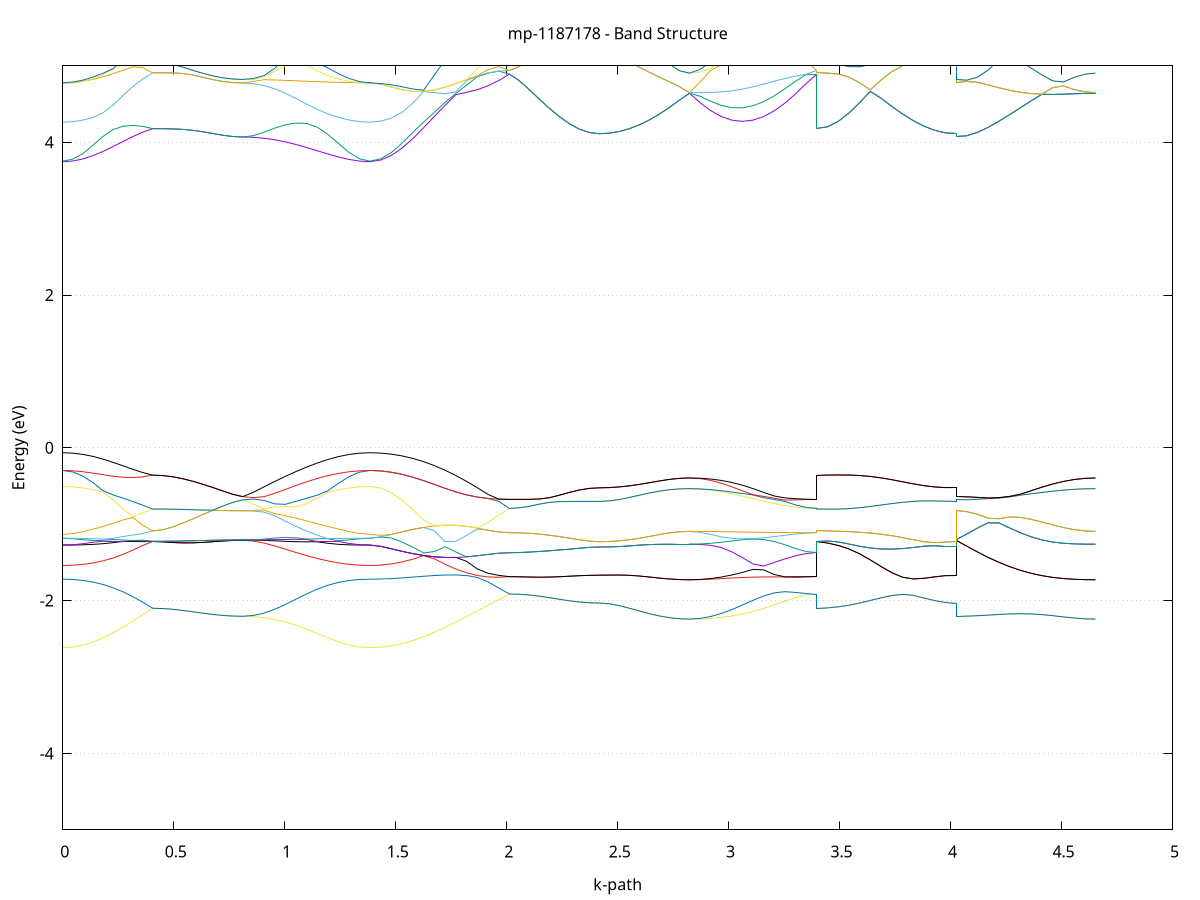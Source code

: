 set title 'mp-1187178 - Band Structure'
set xlabel 'k-path'
set ylabel 'Energy (eV)'
set grid y
set yrange [-5:5]
set terminal png size 800,600
set output 'mp-1187178_bands_gnuplot.png'
plot '-' using 1:2 with lines notitle, '-' using 1:2 with lines notitle, '-' using 1:2 with lines notitle, '-' using 1:2 with lines notitle, '-' using 1:2 with lines notitle, '-' using 1:2 with lines notitle, '-' using 1:2 with lines notitle, '-' using 1:2 with lines notitle, '-' using 1:2 with lines notitle, '-' using 1:2 with lines notitle, '-' using 1:2 with lines notitle, '-' using 1:2 with lines notitle, '-' using 1:2 with lines notitle, '-' using 1:2 with lines notitle, '-' using 1:2 with lines notitle, '-' using 1:2 with lines notitle, '-' using 1:2 with lines notitle, '-' using 1:2 with lines notitle, '-' using 1:2 with lines notitle, '-' using 1:2 with lines notitle, '-' using 1:2 with lines notitle, '-' using 1:2 with lines notitle, '-' using 1:2 with lines notitle, '-' using 1:2 with lines notitle, '-' using 1:2 with lines notitle, '-' using 1:2 with lines notitle, '-' using 1:2 with lines notitle, '-' using 1:2 with lines notitle, '-' using 1:2 with lines notitle, '-' using 1:2 with lines notitle, '-' using 1:2 with lines notitle, '-' using 1:2 with lines notitle, '-' using 1:2 with lines notitle, '-' using 1:2 with lines notitle, '-' using 1:2 with lines notitle, '-' using 1:2 with lines notitle, '-' using 1:2 with lines notitle, '-' using 1:2 with lines notitle, '-' using 1:2 with lines notitle, '-' using 1:2 with lines notitle, '-' using 1:2 with lines notitle, '-' using 1:2 with lines notitle, '-' using 1:2 with lines notitle, '-' using 1:2 with lines notitle, '-' using 1:2 with lines notitle, '-' using 1:2 with lines notitle, '-' using 1:2 with lines notitle, '-' using 1:2 with lines notitle
0.000000 -34.386415
0.045049 -34.386415
0.090098 -34.386415
0.135147 -34.386415
0.180197 -34.386415
0.225246 -34.386415
0.270295 -34.386415
0.315344 -34.386415
0.360393 -34.386315
0.405442 -34.386315
0.405442 -34.386315
0.450492 -34.386315
0.495541 -34.386315
0.540590 -34.386315
0.585639 -34.386315
0.630688 -34.386315
0.675737 -34.386315
0.720786 -34.386315
0.765836 -34.386315
0.810885 -34.386315
0.810885 -34.386315
0.858667 -34.386315
0.906448 -34.386315
0.954230 -34.386315
1.002012 -34.386315
1.049794 -34.386415
1.097576 -34.386415
1.145358 -34.386415
1.193140 -34.386415
1.240921 -34.386415
1.288703 -34.386415
1.336485 -34.386415
1.384267 -34.386415
1.384267 -34.386415
1.432586 -34.386415
1.480905 -34.386415
1.529224 -34.386315
1.577542 -34.386315
1.625861 -34.386215
1.674180 -34.386115
1.722499 -34.386015
1.770818 -34.385915
1.819137 -34.385815
1.867456 -34.385715
1.915774 -34.385715
1.964093 -34.385615
2.012412 -34.385615
2.012412 -34.385615
2.057461 -34.385615
2.102511 -34.385615
2.147560 -34.385615
2.192609 -34.385615
2.237658 -34.385615
2.282707 -34.385615
2.327756 -34.385615
2.372805 -34.385615
2.417855 -34.385615
2.417855 -34.385615
2.462904 -34.385615
2.507953 -34.385615
2.553002 -34.385615
2.598051 -34.385615
2.643100 -34.385615
2.688150 -34.385615
2.733199 -34.385615
2.778248 -34.385615
2.823297 -34.385615
2.823297 -34.385615
2.871079 -34.385615
2.918861 -34.385615
2.966643 -34.385615
3.014424 -34.385615
3.062206 -34.385615
3.109988 -34.385615
3.157770 -34.385615
3.205552 -34.385615
3.253334 -34.385615
3.301115 -34.385615
3.348897 -34.385615
3.396679 -34.385615
3.396679 -34.386315
3.444998 -34.386315
3.493317 -34.386315
3.541636 -34.386215
3.589955 -34.386215
3.638273 -34.386115
3.686592 -34.386015
3.734911 -34.385915
3.783230 -34.385815
3.831549 -34.385815
3.879868 -34.385715
3.928187 -34.385615
3.976506 -34.385615
4.024824 -34.385615
4.024824 -34.386315
4.073143 -34.386315
4.121462 -34.386315
4.169781 -34.386215
4.218100 -34.386215
4.266419 -34.386115
4.314738 -34.386015
4.363056 -34.385915
4.411375 -34.385815
4.459694 -34.385815
4.508013 -34.385715
4.556332 -34.385615
4.604651 -34.385615
4.652970 -34.385615
e
0.000000 -34.386215
0.045049 -34.386215
0.090098 -34.386215
0.135147 -34.386215
0.180197 -34.386215
0.225246 -34.386215
0.270295 -34.386315
0.315344 -34.386315
0.360393 -34.386315
0.405442 -34.386315
0.405442 -34.386315
0.450492 -34.386315
0.495541 -34.386315
0.540590 -34.386315
0.585639 -34.386315
0.630688 -34.386315
0.675737 -34.386315
0.720786 -34.386315
0.765836 -34.386315
0.810885 -34.386315
0.810885 -34.386315
0.858667 -34.386315
0.906448 -34.386315
0.954230 -34.386315
1.002012 -34.386315
1.049794 -34.386315
1.097576 -34.386315
1.145358 -34.386215
1.193140 -34.386215
1.240921 -34.386215
1.288703 -34.386215
1.336485 -34.386215
1.384267 -34.386215
1.384267 -34.386215
1.432586 -34.386215
1.480905 -34.386215
1.529224 -34.386115
1.577542 -34.386115
1.625861 -34.386015
1.674180 -34.385915
1.722499 -34.385815
1.770818 -34.385815
1.819137 -34.385715
1.867456 -34.385715
1.915774 -34.385615
1.964093 -34.385615
2.012412 -34.385615
2.012412 -34.385615
2.057461 -34.385615
2.102511 -34.385615
2.147560 -34.385615
2.192609 -34.385615
2.237658 -34.385615
2.282707 -34.385615
2.327756 -34.385615
2.372805 -34.385615
2.417855 -34.385615
2.417855 -34.385615
2.462904 -34.385615
2.507953 -34.385615
2.553002 -34.385615
2.598051 -34.385615
2.643100 -34.385615
2.688150 -34.385615
2.733199 -34.385615
2.778248 -34.385615
2.823297 -34.385615
2.823297 -34.385615
2.871079 -34.385615
2.918861 -34.385615
2.966643 -34.385615
3.014424 -34.385615
3.062206 -34.385615
3.109988 -34.385615
3.157770 -34.385615
3.205552 -34.385615
3.253334 -34.385615
3.301115 -34.385615
3.348897 -34.385615
3.396679 -34.385615
3.396679 -34.386315
3.444998 -34.386315
3.493317 -34.386315
3.541636 -34.386215
3.589955 -34.386215
3.638273 -34.386115
3.686592 -34.386015
3.734911 -34.385915
3.783230 -34.385815
3.831549 -34.385815
3.879868 -34.385715
3.928187 -34.385615
3.976506 -34.385615
4.024824 -34.385615
4.024824 -34.386315
4.073143 -34.386315
4.121462 -34.386315
4.169781 -34.386215
4.218100 -34.386215
4.266419 -34.386115
4.314738 -34.386015
4.363056 -34.385915
4.411375 -34.385815
4.459694 -34.385815
4.508013 -34.385715
4.556332 -34.385615
4.604651 -34.385615
4.652970 -34.385615
e
0.000000 -16.489415
0.045049 -16.489215
0.090098 -16.488615
0.135147 -16.487715
0.180197 -16.486415
0.225246 -16.484915
0.270295 -16.483215
0.315344 -16.481415
0.360393 -16.479815
0.405442 -16.479015
0.405442 -16.479015
0.450492 -16.479815
0.495541 -16.481515
0.540590 -16.483415
0.585639 -16.485315
0.630688 -16.486915
0.675737 -16.488315
0.720786 -16.489215
0.765836 -16.489915
0.810885 -16.490115
0.810885 -16.490115
0.858667 -16.490115
0.906448 -16.490015
0.954230 -16.490015
1.002012 -16.489915
1.049794 -16.489815
1.097576 -16.489715
1.145358 -16.489615
1.193140 -16.489515
1.240921 -16.489515
1.288703 -16.489415
1.336485 -16.489415
1.384267 -16.489415
1.384267 -16.489415
1.432586 -16.489115
1.480905 -16.488315
1.529224 -16.487015
1.577542 -16.485315
1.625861 -16.483215
1.674180 -16.481015
1.722499 -16.478715
1.770818 -16.480215
1.819137 -16.485515
1.867456 -16.489915
1.915774 -16.493215
1.964093 -16.495215
2.012412 -16.495715
2.012412 -16.495715
2.057461 -16.495915
2.102511 -16.496515
2.147560 -16.497415
2.192609 -16.498415
2.237658 -16.499315
2.282707 -16.500215
2.327756 -16.500915
2.372805 -16.501315
2.417855 -16.501515
2.417855 -16.501515
2.462904 -16.501315
2.507953 -16.500915
2.553002 -16.500215
2.598051 -16.499315
2.643100 -16.498315
2.688150 -16.497415
2.733199 -16.496515
2.778248 -16.495915
2.823297 -16.495715
2.823297 -16.495715
2.871079 -16.496115
2.918861 -16.497315
2.966643 -16.498815
3.014424 -16.500215
3.062206 -16.501115
3.109988 -16.501415
3.157770 -16.501115
3.205552 -16.500215
3.253334 -16.498815
3.301115 -16.497415
3.348897 -16.496215
3.396679 -16.495715
3.396679 -16.479015
3.444998 -16.478715
3.493317 -16.477915
3.541636 -16.476615
3.589955 -16.475015
3.638273 -16.475915
3.686592 -16.478715
3.734911 -16.482515
3.783230 -16.487115
3.831549 -16.491615
3.879868 -16.495715
3.928187 -16.498815
3.976506 -16.500815
4.024824 -16.501515
4.024824 -16.490115
4.073143 -16.489815
4.121462 -16.489015
4.169781 -16.487615
4.218100 -16.485915
4.266419 -16.483815
4.314738 -16.481615
4.363056 -16.479215
4.411375 -16.479315
4.459694 -16.484715
4.508013 -16.489315
4.556332 -16.492815
4.604651 -16.494915
4.652970 -16.495715
e
0.000000 -16.489415
0.045049 -16.489215
0.090098 -16.488615
0.135147 -16.487615
0.180197 -16.486415
0.225246 -16.484815
0.270295 -16.483115
0.315344 -16.481315
0.360393 -16.479715
0.405442 -16.479015
0.405442 -16.479015
0.450492 -16.479815
0.495541 -16.481515
0.540590 -16.483415
0.585639 -16.485315
0.630688 -16.486915
0.675737 -16.488315
0.720786 -16.489215
0.765836 -16.489915
0.810885 -16.490115
0.810885 -16.490115
0.858667 -16.489615
0.906448 -16.488315
0.954230 -16.486215
1.002012 -16.483615
1.049794 -16.480815
1.097576 -16.479015
1.145358 -16.480315
1.193140 -16.483015
1.240921 -16.485615
1.288703 -16.487615
1.336485 -16.488915
1.384267 -16.489415
1.384267 -16.489415
1.432586 -16.489115
1.480905 -16.488315
1.529224 -16.487015
1.577542 -16.485315
1.625861 -16.483215
1.674180 -16.481015
1.722499 -16.478715
1.770818 -16.478415
1.819137 -16.484115
1.867456 -16.488815
1.915774 -16.492515
1.964093 -16.494815
2.012412 -16.495715
2.012412 -16.495715
2.057461 -16.495915
2.102511 -16.496515
2.147560 -16.497415
2.192609 -16.498415
2.237658 -16.499315
2.282707 -16.500215
2.327756 -16.500915
2.372805 -16.501315
2.417855 -16.501515
2.417855 -16.501515
2.462904 -16.501315
2.507953 -16.500915
2.553002 -16.500215
2.598051 -16.499315
2.643100 -16.498315
2.688150 -16.497415
2.733199 -16.496515
2.778248 -16.495915
2.823297 -16.495715
2.823297 -16.495715
2.871079 -16.495715
2.918861 -16.495715
2.966643 -16.495715
3.014424 -16.495715
3.062206 -16.495715
3.109988 -16.495815
3.157770 -16.495815
3.205552 -16.495815
3.253334 -16.495715
3.301115 -16.495715
3.348897 -16.495715
3.396679 -16.495715
3.396679 -16.479015
3.444998 -16.478715
3.493317 -16.477915
3.541636 -16.476615
3.589955 -16.475015
3.638273 -16.475915
3.686592 -16.478715
3.734911 -16.482515
3.783230 -16.487115
3.831549 -16.491615
3.879868 -16.495715
3.928187 -16.498815
3.976506 -16.500815
4.024824 -16.501515
4.024824 -16.490115
4.073143 -16.489815
4.121462 -16.489015
4.169781 -16.487615
4.218100 -16.485915
4.266419 -16.483815
4.314738 -16.481615
4.363056 -16.479215
4.411375 -16.479315
4.459694 -16.484715
4.508013 -16.489315
4.556332 -16.492815
4.604651 -16.494915
4.652970 -16.495715
e
0.000000 -16.461815
0.045049 -16.462015
0.090098 -16.462615
0.135147 -16.463615
0.180197 -16.465015
0.225246 -16.466515
0.270295 -16.468315
0.315344 -16.470215
0.360393 -16.471815
0.405442 -16.472515
0.405442 -16.472515
0.450492 -16.471715
0.495541 -16.469915
0.540590 -16.468015
0.585639 -16.466115
0.630688 -16.464515
0.675737 -16.463115
0.720786 -16.462115
0.765836 -16.461515
0.810885 -16.461315
0.810885 -16.461315
0.858667 -16.461815
0.906448 -16.463115
0.954230 -16.465215
1.002012 -16.467915
1.049794 -16.470715
1.097576 -16.472515
1.145358 -16.471115
1.193140 -16.468415
1.240921 -16.465715
1.288703 -16.463615
1.336485 -16.462315
1.384267 -16.461815
1.384267 -16.461815
1.432586 -16.461815
1.480905 -16.461715
1.529224 -16.461615
1.577542 -16.461415
1.625861 -16.462515
1.674180 -16.468315
1.722499 -16.474415
1.770818 -16.476515
1.819137 -16.474415
1.867456 -16.472715
1.915774 -16.471415
1.964093 -16.470615
2.012412 -16.470315
2.012412 -16.470315
2.057461 -16.470115
2.102511 -16.469515
2.147560 -16.468715
2.192609 -16.467715
2.237658 -16.466715
2.282707 -16.465815
2.327756 -16.465115
2.372805 -16.464715
2.417855 -16.464615
2.417855 -16.464615
2.462904 -16.464715
2.507953 -16.465215
2.553002 -16.465815
2.598051 -16.466715
2.643100 -16.467715
2.688150 -16.468715
2.733199 -16.469615
2.778248 -16.470215
2.823297 -16.470415
2.823297 -16.470415
2.871079 -16.470415
2.918861 -16.470415
2.966643 -16.470415
3.014424 -16.470415
3.062206 -16.470415
3.109988 -16.470415
3.157770 -16.470415
3.205552 -16.470415
3.253334 -16.470315
3.301115 -16.470315
3.348897 -16.470315
3.396679 -16.470315
3.396679 -16.472515
3.444998 -16.472515
3.493317 -16.472815
3.541636 -16.473215
3.589955 -16.474015
3.638273 -16.472815
3.686592 -16.470515
3.734911 -16.468315
3.783230 -16.466115
3.831549 -16.464515
3.879868 -16.464415
3.928187 -16.464515
3.976506 -16.464615
4.024824 -16.464615
4.024824 -16.461315
4.073143 -16.461315
4.121462 -16.461215
4.169781 -16.461115
4.218100 -16.460915
4.266419 -16.461115
4.314738 -16.467115
4.363056 -16.473315
4.411375 -16.476915
4.459694 -16.474815
4.508013 -16.473015
4.556332 -16.471615
4.604651 -16.470715
4.652970 -16.470415
e
0.000000 -16.461815
0.045049 -16.462015
0.090098 -16.462615
0.135147 -16.463615
0.180197 -16.464915
0.225246 -16.466415
0.270295 -16.468215
0.315344 -16.470015
0.360393 -16.471715
0.405442 -16.472515
0.405442 -16.472515
0.450492 -16.471715
0.495541 -16.469915
0.540590 -16.468015
0.585639 -16.466115
0.630688 -16.464515
0.675737 -16.463115
0.720786 -16.462115
0.765836 -16.461515
0.810885 -16.461315
0.810885 -16.461315
0.858667 -16.461315
0.906448 -16.461415
0.954230 -16.461415
1.002012 -16.461415
1.049794 -16.461515
1.097576 -16.461615
1.145358 -16.461615
1.193140 -16.461715
1.240921 -16.461815
1.288703 -16.461815
1.336485 -16.461815
1.384267 -16.461815
1.384267 -16.461815
1.432586 -16.461815
1.480905 -16.461715
1.529224 -16.461615
1.577542 -16.461415
1.625861 -16.461215
1.674180 -16.465915
1.722499 -16.472315
1.770818 -16.476515
1.819137 -16.474415
1.867456 -16.472715
1.915774 -16.471415
1.964093 -16.470615
2.012412 -16.470315
2.012412 -16.470315
2.057461 -16.470115
2.102511 -16.469515
2.147560 -16.468715
2.192609 -16.467715
2.237658 -16.466715
2.282707 -16.465815
2.327756 -16.465115
2.372805 -16.464715
2.417855 -16.464615
2.417855 -16.464615
2.462904 -16.464715
2.507953 -16.465215
2.553002 -16.465815
2.598051 -16.466715
2.643100 -16.467715
2.688150 -16.468715
2.733199 -16.469615
2.778248 -16.470215
2.823297 -16.470415
2.823297 -16.470415
2.871079 -16.469915
2.918861 -16.468715
2.966643 -16.467215
3.014424 -16.465815
3.062206 -16.464915
3.109988 -16.464515
3.157770 -16.464815
3.205552 -16.465815
3.253334 -16.467115
3.301115 -16.468715
3.348897 -16.469915
3.396679 -16.470315
3.396679 -16.472515
3.444998 -16.472515
3.493317 -16.472815
3.541636 -16.473215
3.589955 -16.474015
3.638273 -16.472815
3.686592 -16.470515
3.734911 -16.468315
3.783230 -16.466115
3.831549 -16.464515
3.879868 -16.464415
3.928187 -16.464515
3.976506 -16.464615
4.024824 -16.464615
4.024824 -16.461315
4.073143 -16.461315
4.121462 -16.461215
4.169781 -16.461115
4.218100 -16.460915
4.266419 -16.461115
4.314738 -16.467115
4.363056 -16.473315
4.411375 -16.476915
4.459694 -16.474815
4.508013 -16.473015
4.556332 -16.471615
4.604651 -16.470715
4.652970 -16.470415
e
0.000000 -16.446115
0.045049 -16.446115
0.090098 -16.446015
0.135147 -16.445915
0.180197 -16.445715
0.225246 -16.445515
0.270295 -16.445215
0.315344 -16.444915
0.360393 -16.444615
0.405442 -16.444315
0.405442 -16.444315
0.450492 -16.444315
0.495541 -16.444315
0.540590 -16.444315
0.585639 -16.444315
0.630688 -16.444315
0.675737 -16.444315
0.720786 -16.444315
0.765836 -16.444315
0.810885 -16.444315
0.810885 -16.444315
0.858667 -16.444415
0.906448 -16.444515
0.954230 -16.444615
1.002012 -16.444815
1.049794 -16.445015
1.097576 -16.445215
1.145358 -16.445515
1.193140 -16.445715
1.240921 -16.445815
1.288703 -16.446015
1.336485 -16.446115
1.384267 -16.446115
1.384267 -16.446115
1.432586 -16.446815
1.480905 -16.449015
1.529224 -16.452515
1.577542 -16.457115
1.625861 -16.461215
1.674180 -16.460915
1.722499 -16.460715
1.770818 -16.460415
1.819137 -16.460215
1.867456 -16.460015
1.915774 -16.459815
1.964093 -16.459715
2.012412 -16.459715
2.012412 -16.459715
2.057461 -16.459715
2.102511 -16.459715
2.147560 -16.459715
2.192609 -16.459715
2.237658 -16.459715
2.282707 -16.459615
2.327756 -16.459615
2.372805 -16.459615
2.417855 -16.459615
2.417855 -16.459615
2.462904 -16.459615
2.507953 -16.459615
2.553002 -16.459615
2.598051 -16.459715
2.643100 -16.459715
2.688150 -16.459715
2.733199 -16.459715
2.778248 -16.459715
2.823297 -16.459715
2.823297 -16.459715
2.871079 -16.459715
2.918861 -16.459715
2.966643 -16.459715
3.014424 -16.459715
3.062206 -16.459715
3.109988 -16.459715
3.157770 -16.459715
3.205552 -16.459715
3.253334 -16.459715
3.301115 -16.459715
3.348897 -16.459715
3.396679 -16.459715
3.396679 -16.444315
3.444998 -16.445015
3.493317 -16.446915
3.541636 -16.449815
3.589955 -16.453415
3.638273 -16.457015
3.686592 -16.460015
3.734911 -16.462015
3.783230 -16.463115
3.831549 -16.463215
3.879868 -16.461915
3.928187 -16.460715
3.976506 -16.459915
4.024824 -16.459615
4.024824 -16.444315
4.073143 -16.445115
4.121462 -16.447315
4.169781 -16.450915
4.218100 -16.455615
4.266419 -16.460715
4.314738 -16.460515
4.363056 -16.460315
4.411375 -16.460115
4.459694 -16.460015
4.508013 -16.459915
4.556332 -16.459815
4.604651 -16.459715
4.652970 -16.459715
e
0.000000 -16.442615
0.045049 -16.442615
0.090098 -16.442715
0.135147 -16.442815
0.180197 -16.443015
0.225246 -16.443215
0.270295 -16.443515
0.315344 -16.443715
0.360393 -16.444015
0.405442 -16.444315
0.405442 -16.444315
0.450492 -16.444315
0.495541 -16.444315
0.540590 -16.444315
0.585639 -16.444315
0.630688 -16.444315
0.675737 -16.444315
0.720786 -16.444315
0.765836 -16.444315
0.810885 -16.444315
0.810885 -16.444315
0.858667 -16.444315
0.906448 -16.444215
0.954230 -16.444115
1.002012 -16.443915
1.049794 -16.443715
1.097576 -16.443515
1.145358 -16.443215
1.193140 -16.443015
1.240921 -16.442915
1.288703 -16.442715
1.336485 -16.442615
1.384267 -16.442615
1.384267 -16.442615
1.432586 -16.443415
1.480905 -16.445715
1.529224 -16.449315
1.577542 -16.454115
1.625861 -16.459715
1.674180 -16.460915
1.722499 -16.460715
1.770818 -16.460415
1.819137 -16.460215
1.867456 -16.460015
1.915774 -16.459815
1.964093 -16.459715
2.012412 -16.459715
2.012412 -16.459715
2.057461 -16.459715
2.102511 -16.459715
2.147560 -16.459715
2.192609 -16.459715
2.237658 -16.459715
2.282707 -16.459615
2.327756 -16.459615
2.372805 -16.459615
2.417855 -16.459615
2.417855 -16.459615
2.462904 -16.459615
2.507953 -16.459615
2.553002 -16.459615
2.598051 -16.459715
2.643100 -16.459715
2.688150 -16.459715
2.733199 -16.459715
2.778248 -16.459715
2.823297 -16.459715
2.823297 -16.459715
2.871079 -16.459715
2.918861 -16.459715
2.966643 -16.459715
3.014424 -16.459715
3.062206 -16.459715
3.109988 -16.459715
3.157770 -16.459715
3.205552 -16.459715
3.253334 -16.459715
3.301115 -16.459715
3.348897 -16.459715
3.396679 -16.459715
3.396679 -16.444315
3.444998 -16.445015
3.493317 -16.446915
3.541636 -16.449815
3.589955 -16.453415
3.638273 -16.457015
3.686592 -16.460015
3.734911 -16.462015
3.783230 -16.463115
3.831549 -16.463215
3.879868 -16.461915
3.928187 -16.460715
3.976506 -16.459915
4.024824 -16.459615
4.024824 -16.444315
4.073143 -16.445115
4.121462 -16.447315
4.169781 -16.450915
4.218100 -16.455615
4.266419 -16.460715
4.314738 -16.460515
4.363056 -16.460315
4.411375 -16.460115
4.459694 -16.460015
4.508013 -16.459915
4.556332 -16.459815
4.604651 -16.459715
4.652970 -16.459715
e
0.000000 -11.201615
0.045049 -11.199515
0.090098 -11.193215
0.135147 -11.182915
0.180197 -11.168815
0.225246 -11.151415
0.270295 -11.131215
0.315344 -11.108815
0.360393 -11.084915
0.405442 -11.060315
0.405442 -11.060315
0.450492 -11.060515
0.495541 -11.061215
0.540590 -11.062315
0.585639 -11.063615
0.630688 -11.064915
0.675737 -11.066215
0.720786 -11.067215
0.765836 -11.067815
0.810885 -11.068115
0.810885 -11.068115
0.858667 -11.070115
0.906448 -11.076315
0.954230 -11.086215
1.002012 -11.099515
1.049794 -11.115415
1.097576 -11.132715
1.145358 -11.150315
1.193140 -11.166915
1.240921 -11.181215
1.288703 -11.192315
1.336485 -11.199315
1.384267 -11.201615
1.384267 -11.201615
1.432586 -11.198915
1.480905 -11.190815
1.529224 -11.177615
1.577542 -11.159915
1.625861 -11.138415
1.674180 -11.114015
1.722499 -11.087615
1.770818 -11.060215
1.819137 -11.032915
1.867456 -11.006715
1.915774 -10.982515
1.964093 -10.961115
2.012412 -10.943115
2.012412 -10.943115
2.057461 -10.943815
2.102511 -10.945615
2.147560 -10.948115
2.192609 -10.950915
2.237658 -10.953415
2.282707 -10.955615
2.327756 -10.957315
2.372805 -10.958415
2.417855 -10.958715
2.417855 -10.958715
2.462904 -10.958315
2.507953 -10.956915
2.553002 -10.954615
2.598051 -10.951515
2.643100 -10.947815
2.688150 -10.943715
2.733199 -10.939315
2.778248 -10.935415
2.823297 -10.933515
2.823297 -10.933515
2.871079 -10.937115
2.918861 -10.943415
2.966643 -10.949515
3.014424 -10.954315
3.062206 -10.957615
3.109988 -10.959015
3.157770 -10.958615
3.205552 -10.956415
3.253334 -10.952915
3.301115 -10.948615
3.348897 -10.944715
3.396679 -10.943115
3.396679 -11.060315
3.444998 -11.058415
3.493317 -11.053015
3.541636 -11.044315
3.589955 -11.033015
3.638273 -11.019715
3.686592 -11.005615
3.734911 -10.991815
3.783230 -10.979615
3.831549 -10.970015
3.879868 -10.963815
3.928187 -10.960515
3.976506 -10.959115
4.024824 -10.958715
4.024824 -11.068115
4.073143 -11.066115
4.121462 -11.060415
4.169781 -11.051315
4.218100 -11.039315
4.266419 -11.025015
4.314738 -11.009315
4.363056 -10.993115
4.411375 -10.977315
4.459694 -10.962815
4.508013 -10.950615
4.556332 -10.941315
4.604651 -10.935515
4.652970 -10.933515
e
0.000000 -10.945515
0.045049 -10.946215
0.090098 -10.948815
0.135147 -10.953915
0.180197 -10.962415
0.225246 -10.975315
0.270295 -10.992315
0.315344 -11.012915
0.360393 -11.036015
0.405442 -11.060315
0.405442 -11.060315
0.450492 -11.060515
0.495541 -11.061215
0.540590 -11.062315
0.585639 -11.063615
0.630688 -11.064915
0.675737 -11.066215
0.720786 -11.067215
0.765836 -11.067815
0.810885 -11.068115
0.810885 -11.068115
0.858667 -11.065515
0.906448 -11.058015
0.954230 -11.046015
1.002012 -11.030715
1.049794 -11.013115
1.097576 -10.995115
1.145358 -10.978315
1.193140 -10.964715
1.240921 -10.955015
1.288703 -10.949315
1.336485 -10.946315
1.384267 -10.945515
1.384267 -10.945515
1.432586 -10.944415
1.480905 -10.941515
1.529224 -10.936915
1.577542 -10.931215
1.625861 -10.924915
1.674180 -10.918915
1.722499 -10.913915
1.770818 -10.910715
1.819137 -10.910115
1.867456 -10.912615
1.915774 -10.918815
1.964093 -10.928915
2.012412 -10.943115
2.012412 -10.943115
2.057461 -10.943815
2.102511 -10.945615
2.147560 -10.948115
2.192609 -10.950915
2.237658 -10.953415
2.282707 -10.955615
2.327756 -10.957315
2.372805 -10.958415
2.417855 -10.958715
2.417855 -10.958715
2.462904 -10.958315
2.507953 -10.956915
2.553002 -10.954615
2.598051 -10.951515
2.643100 -10.947815
2.688150 -10.943715
2.733199 -10.939315
2.778248 -10.935415
2.823297 -10.933515
2.823297 -10.933515
2.871079 -10.933715
2.918861 -10.934215
2.966643 -10.934915
3.014424 -10.935915
3.062206 -10.937115
3.109988 -10.938315
3.157770 -10.939615
3.205552 -10.940715
3.253334 -10.941715
3.301115 -10.942515
3.348897 -10.942915
3.396679 -10.943115
3.396679 -11.060315
3.444998 -11.058415
3.493317 -11.053015
3.541636 -11.044315
3.589955 -11.033015
3.638273 -11.019715
3.686592 -11.005615
3.734911 -10.991815
3.783230 -10.979615
3.831549 -10.970015
3.879868 -10.963815
3.928187 -10.960515
3.976506 -10.959115
4.024824 -10.958715
4.024824 -11.068115
4.073143 -11.066115
4.121462 -11.060415
4.169781 -11.051315
4.218100 -11.039315
4.266419 -11.025015
4.314738 -11.009315
4.363056 -10.993115
4.411375 -10.977315
4.459694 -10.962815
4.508013 -10.950615
4.556332 -10.941315
4.604651 -10.935515
4.652970 -10.933515
e
0.000000 -10.864815
0.045049 -10.866115
0.090098 -10.869715
0.135147 -10.874715
0.180197 -10.879715
0.225246 -10.883415
0.270295 -10.885415
0.315344 -10.885615
0.360393 -10.884515
0.405442 -10.882515
0.405442 -10.882515
0.450492 -10.882215
0.495541 -10.881515
0.540590 -10.880415
0.585639 -10.879015
0.630688 -10.877615
0.675737 -10.876315
0.720786 -10.875215
0.765836 -10.874615
0.810885 -10.874315
0.810885 -10.874315
0.858667 -10.875015
0.906448 -10.876915
0.954230 -10.879615
1.002012 -10.882415
1.049794 -10.884815
1.097576 -10.885815
1.145358 -10.885015
1.193140 -10.881815
1.240921 -10.876615
1.288703 -10.870815
1.336485 -10.866415
1.384267 -10.864815
1.384267 -10.864815
1.432586 -10.865415
1.480905 -10.867415
1.529224 -10.870615
1.577542 -10.874815
1.625861 -10.879815
1.674180 -10.885315
1.722499 -10.891015
1.770818 -10.896515
1.819137 -10.901515
1.867456 -10.905715
1.915774 -10.909015
1.964093 -10.911015
2.012412 -10.911715
2.012412 -10.911715
2.057461 -10.911015
2.102511 -10.909115
2.147560 -10.906615
2.192609 -10.903915
2.237658 -10.901315
2.282707 -10.899015
2.327756 -10.897315
2.372805 -10.896315
2.417855 -10.895915
2.417855 -10.895915
2.462904 -10.896415
2.507953 -10.897715
2.553002 -10.899815
2.598051 -10.902715
2.643100 -10.906215
2.688150 -10.910215
2.733199 -10.914415
2.778248 -10.918215
2.823297 -10.920115
2.823297 -10.920115
2.871079 -10.919915
2.918861 -10.919515
2.966643 -10.918815
3.014424 -10.918015
3.062206 -10.916915
3.109988 -10.915915
3.157770 -10.914815
3.205552 -10.913815
3.253334 -10.912915
3.301115 -10.912215
3.348897 -10.911815
3.396679 -10.911715
3.396679 -10.882515
3.444998 -10.883115
3.493317 -10.884815
3.541636 -10.887515
3.589955 -10.891015
3.638273 -10.894915
3.686592 -10.898715
3.734911 -10.901915
3.783230 -10.903815
3.831549 -10.903915
3.879868 -10.902015
3.928187 -10.899215
3.976506 -10.896815
4.024824 -10.895915
4.024824 -10.874315
4.073143 -10.875015
4.121462 -10.876915
4.169781 -10.880015
4.218100 -10.884115
4.266419 -10.889015
4.314738 -10.894415
4.363056 -10.899915
4.411375 -10.905215
4.459694 -10.910115
4.508013 -10.914315
4.556332 -10.917415
4.604651 -10.919415
4.652970 -10.920115
e
0.000000 -10.864815
0.045049 -10.865115
0.090098 -10.866015
0.135147 -10.867415
0.180197 -10.869415
0.225246 -10.871815
0.270295 -10.874415
0.315344 -10.877215
0.360393 -10.880015
0.405442 -10.882515
0.405442 -10.882515
0.450492 -10.882215
0.495541 -10.881515
0.540590 -10.880415
0.585639 -10.879015
0.630688 -10.877615
0.675737 -10.876315
0.720786 -10.875215
0.765836 -10.874615
0.810885 -10.874315
0.810885 -10.874315
0.858667 -10.874215
0.906448 -10.873715
0.954230 -10.872915
1.002012 -10.871915
1.049794 -10.870815
1.097576 -10.869515
1.145358 -10.868315
1.193140 -10.867215
1.240921 -10.866215
1.288703 -10.865415
1.336485 -10.864915
1.384267 -10.864815
1.384267 -10.864815
1.432586 -10.865415
1.480905 -10.867415
1.529224 -10.870615
1.577542 -10.874815
1.625861 -10.879815
1.674180 -10.885315
1.722499 -10.891015
1.770818 -10.896515
1.819137 -10.901515
1.867456 -10.905715
1.915774 -10.909015
1.964093 -10.911015
2.012412 -10.911715
2.012412 -10.911715
2.057461 -10.911015
2.102511 -10.909115
2.147560 -10.906615
2.192609 -10.903915
2.237658 -10.901315
2.282707 -10.899015
2.327756 -10.897315
2.372805 -10.896315
2.417855 -10.895915
2.417855 -10.895915
2.462904 -10.896415
2.507953 -10.897715
2.553002 -10.899815
2.598051 -10.902715
2.643100 -10.906215
2.688150 -10.910215
2.733199 -10.914415
2.778248 -10.918215
2.823297 -10.920115
2.823297 -10.920115
2.871079 -10.916515
2.918861 -10.910315
2.966643 -10.904515
3.014424 -10.899915
3.062206 -10.896915
3.109988 -10.895615
3.157770 -10.896215
3.205552 -10.898415
3.253334 -10.902015
3.301115 -10.906215
3.348897 -10.910015
3.396679 -10.911715
3.396679 -10.882515
3.444998 -10.883115
3.493317 -10.884815
3.541636 -10.887515
3.589955 -10.891015
3.638273 -10.894915
3.686592 -10.898715
3.734911 -10.901915
3.783230 -10.903815
3.831549 -10.903915
3.879868 -10.902015
3.928187 -10.899215
3.976506 -10.896815
4.024824 -10.895915
4.024824 -10.874315
4.073143 -10.875015
4.121462 -10.876915
4.169781 -10.880015
4.218100 -10.884115
4.266419 -10.889015
4.314738 -10.894415
4.363056 -10.899915
4.411375 -10.905215
4.459694 -10.910115
4.508013 -10.914315
4.556332 -10.917415
4.604651 -10.919415
4.652970 -10.920115
e
0.000000 -2.615815
0.045049 -2.607615
0.090098 -2.583215
0.135147 -2.543515
0.180197 -2.489815
0.225246 -2.424315
0.270295 -2.349315
0.315344 -2.267915
0.360393 -2.183815
0.405442 -2.100215
0.405442 -2.100215
0.450492 -2.103715
0.495541 -2.113715
0.540590 -2.128615
0.585639 -2.146315
0.630688 -2.164415
0.675737 -2.180915
0.720786 -2.193915
0.765836 -2.202315
0.810885 -2.205115
0.810885 -2.205115
0.858667 -2.209515
0.906448 -2.222915
0.954230 -2.245815
1.002012 -2.278715
1.049794 -2.321615
1.097576 -2.373015
1.145358 -2.429615
1.193140 -2.486615
1.240921 -2.538515
1.288703 -2.579915
1.336485 -2.606615
1.384267 -2.615815
1.384267 -2.615815
1.432586 -2.609715
1.480905 -2.591615
1.529224 -2.562115
1.577542 -2.521815
1.625861 -2.472015
1.674180 -2.414015
1.722499 -2.349615
1.770818 -2.280515
1.819137 -2.208815
1.867456 -2.135915
1.915774 -2.062815
1.964093 -1.989315
2.012412 -1.913715
2.012412 -1.913715
2.057461 -1.916915
2.102511 -1.926515
2.147560 -1.942015
2.192609 -1.961715
2.237658 -1.982915
2.282707 -2.002615
2.327756 -2.018415
2.372805 -2.028615
2.417855 -2.032115
2.417855 -2.032115
2.462904 -2.041315
2.507953 -2.065915
2.553002 -2.099615
2.598051 -2.136215
2.643100 -2.170915
2.688150 -2.200615
2.733199 -2.223215
2.778248 -2.237215
2.823297 -2.242015
2.823297 -2.242015
2.871079 -2.239815
2.918861 -2.232815
2.966643 -2.220415
3.014424 -2.201615
3.062206 -2.175815
3.109988 -2.142515
3.157770 -2.102115
3.205552 -2.056115
3.253334 -2.007415
3.301115 -1.961515
3.348897 -1.926915
3.396679 -1.913715
3.396679 -2.100215
3.444998 -2.095615
3.493317 -2.082115
3.541636 -2.060415
3.589955 -2.031815
3.638273 -1.998515
3.686592 -1.963715
3.734911 -1.933215
3.783230 -1.917915
3.831549 -1.931015
3.879868 -1.965115
3.928187 -1.999915
3.976506 -2.023815
4.024824 -2.032115
4.024824 -2.205115
4.073143 -2.203215
4.121462 -2.197815
4.169781 -2.189915
4.218100 -2.181415
4.266419 -2.174415
4.314738 -2.171415
4.363056 -2.174115
4.411375 -2.183115
4.459694 -2.197015
4.508013 -2.213215
4.556332 -2.228015
4.604651 -2.238315
4.652970 -2.242015
e
0.000000 -1.719415
0.045049 -1.723315
0.090098 -1.735415
0.135147 -1.756615
0.180197 -1.788115
0.225246 -1.830615
0.270295 -1.884115
0.315344 -1.948015
0.360393 -2.020715
0.405442 -2.100215
0.405442 -2.100215
0.450492 -2.103715
0.495541 -2.113715
0.540590 -2.128615
0.585639 -2.146315
0.630688 -2.164415
0.675737 -2.180915
0.720786 -2.193915
0.765836 -2.202315
0.810885 -2.205115
0.810885 -2.205115
0.858667 -2.194415
0.906448 -2.163015
0.954230 -2.113915
1.002012 -2.051815
1.049794 -1.982815
1.097576 -1.913815
1.145358 -1.851415
1.193140 -1.800315
1.240921 -1.762515
1.288703 -1.737615
1.336485 -1.723815
1.384267 -1.719415
1.384267 -1.719415
1.432586 -1.717515
1.480905 -1.711815
1.529224 -1.703015
1.577542 -1.692415
1.625861 -1.681415
1.674180 -1.671615
1.722499 -1.665115
1.770818 -1.664215
1.819137 -1.671815
1.867456 -1.696515
1.915774 -1.755415
1.964093 -1.834615
2.012412 -1.913715
2.012412 -1.913715
2.057461 -1.916915
2.102511 -1.926515
2.147560 -1.942015
2.192609 -1.961715
2.237658 -1.982915
2.282707 -2.002615
2.327756 -2.018415
2.372805 -2.028615
2.417855 -2.032115
2.417855 -2.032115
2.462904 -2.041315
2.507953 -2.065915
2.553002 -2.099615
2.598051 -2.136215
2.643100 -2.170915
2.688150 -2.200615
2.733199 -2.223215
2.778248 -2.237215
2.823297 -2.242015
2.823297 -2.242015
2.871079 -2.233515
2.918861 -2.208515
2.966643 -2.168815
3.014424 -2.117315
3.062206 -2.057915
3.109988 -1.996315
3.157770 -1.939815
3.205552 -1.898315
3.253334 -1.883215
3.301115 -1.892715
3.348897 -1.907515
3.396679 -1.913715
3.396679 -2.100215
3.444998 -2.095615
3.493317 -2.082115
3.541636 -2.060415
3.589955 -2.031815
3.638273 -1.998515
3.686592 -1.963715
3.734911 -1.933215
3.783230 -1.917915
3.831549 -1.931015
3.879868 -1.965115
3.928187 -1.999915
3.976506 -2.023815
4.024824 -2.032115
4.024824 -2.205115
4.073143 -2.203215
4.121462 -2.197815
4.169781 -2.189915
4.218100 -2.181415
4.266419 -2.174415
4.314738 -2.171415
4.363056 -2.174115
4.411375 -2.183115
4.459694 -2.197015
4.508013 -2.213215
4.556332 -2.228015
4.604651 -2.238315
4.652970 -2.242015
e
0.000000 -1.540415
0.045049 -1.536815
0.090098 -1.526115
0.135147 -1.507415
0.180197 -1.480015
0.225246 -1.443115
0.270295 -1.396015
0.315344 -1.339315
0.360393 -1.277315
0.405442 -1.226315
0.405442 -1.226315
0.450492 -1.231015
0.495541 -1.239515
0.540590 -1.244515
0.585639 -1.243815
0.630688 -1.237915
0.675737 -1.229015
0.720786 -1.219715
0.765836 -1.212715
0.810885 -1.210115
0.810885 -1.210115
0.858667 -1.219915
0.906448 -1.246415
0.954230 -1.283715
1.002012 -1.326015
1.049794 -1.369115
1.097576 -1.410215
1.145358 -1.447515
1.193140 -1.479715
1.240921 -1.505715
1.288703 -1.524715
1.336485 -1.536415
1.384267 -1.540415
1.384267 -1.540415
1.432586 -1.535115
1.480905 -1.519515
1.529224 -1.493615
1.577542 -1.457715
1.625861 -1.412215
1.674180 -1.452115
1.722499 -1.523815
1.770818 -1.586515
1.819137 -1.636415
1.867456 -1.671315
1.915774 -1.690315
1.964093 -1.694415
2.012412 -1.686515
2.012412 -1.686515
2.057461 -1.688115
2.102511 -1.691415
2.147560 -1.693415
2.192609 -1.692015
2.237658 -1.687315
2.282707 -1.680715
2.327756 -1.674015
2.372805 -1.669215
2.417855 -1.667415
2.417855 -1.667415
2.462904 -1.666215
2.507953 -1.665215
2.553002 -1.668715
2.598051 -1.678115
2.643100 -1.691215
2.688150 -1.705115
2.733199 -1.716815
2.778248 -1.724615
2.823297 -1.727315
2.823297 -1.727315
2.871079 -1.725215
2.918861 -1.719515
2.966643 -1.711815
3.014424 -1.704015
3.062206 -1.697415
3.109988 -1.692915
3.157770 -1.690415
3.205552 -1.689215
3.253334 -1.690815
3.301115 -1.695115
3.348897 -1.689415
3.396679 -1.686515
3.396679 -1.226315
3.444998 -1.245615
3.493317 -1.277715
3.541636 -1.323015
3.589955 -1.386815
3.638273 -1.467015
3.686592 -1.553415
3.734911 -1.634015
3.783230 -1.693415
3.831549 -1.716115
3.879868 -1.707915
3.928187 -1.689315
3.976506 -1.673515
4.024824 -1.667415
4.024824 -1.210115
4.073143 -1.287315
4.121462 -1.363615
4.169781 -1.434815
4.218100 -1.499115
4.266419 -1.555715
4.314738 -1.603615
4.363056 -1.642715
4.411375 -1.673215
4.459694 -1.695615
4.508013 -1.711015
4.556332 -1.720615
4.604651 -1.725715
4.652970 -1.727315
e
0.000000 -1.272915
0.045049 -1.272215
0.090098 -1.269515
0.135147 -1.264115
0.180197 -1.255015
0.225246 -1.242215
0.270295 -1.229715
0.315344 -1.229715
0.360393 -1.227615
0.405442 -1.226315
0.405442 -1.226315
0.450492 -1.231015
0.495541 -1.239515
0.540590 -1.244515
0.585639 -1.243815
0.630688 -1.237915
0.675737 -1.229015
0.720786 -1.219715
0.765836 -1.212715
0.810885 -1.210115
0.810885 -1.210115
0.858667 -1.206915
0.906448 -1.211415
0.954230 -1.217515
1.002012 -1.223515
1.049794 -1.228215
1.097576 -1.230415
1.145358 -1.229615
1.193140 -1.248915
1.240921 -1.263115
1.288703 -1.270015
1.336485 -1.272415
1.384267 -1.272915
1.384267 -1.272915
1.432586 -1.289615
1.480905 -1.322015
1.529224 -1.355515
1.577542 -1.385415
1.625861 -1.409415
1.674180 -1.426215
1.722499 -1.434815
1.770818 -1.435015
1.819137 -1.485215
1.867456 -1.584415
1.915774 -1.641715
1.964093 -1.669415
2.012412 -1.686515
2.012412 -1.686515
2.057461 -1.688115
2.102511 -1.691415
2.147560 -1.693415
2.192609 -1.692015
2.237658 -1.687315
2.282707 -1.680715
2.327756 -1.674015
2.372805 -1.669215
2.417855 -1.667415
2.417855 -1.667415
2.462904 -1.666215
2.507953 -1.665215
2.553002 -1.668715
2.598051 -1.678115
2.643100 -1.691215
2.688150 -1.705115
2.733199 -1.716815
2.778248 -1.724615
2.823297 -1.727315
2.823297 -1.727315
2.871079 -1.723315
2.918861 -1.711415
2.966643 -1.691715
3.014424 -1.664815
3.062206 -1.631015
3.109988 -1.591315
3.157770 -1.597815
3.205552 -1.658715
3.253334 -1.688715
3.301115 -1.688115
3.348897 -1.687115
3.396679 -1.686515
3.396679 -1.226315
3.444998 -1.245615
3.493317 -1.277715
3.541636 -1.323015
3.589955 -1.386815
3.638273 -1.467015
3.686592 -1.553415
3.734911 -1.634015
3.783230 -1.693415
3.831549 -1.716115
3.879868 -1.707915
3.928187 -1.689315
3.976506 -1.673515
4.024824 -1.667415
4.024824 -1.210115
4.073143 -1.287315
4.121462 -1.363615
4.169781 -1.434815
4.218100 -1.499115
4.266419 -1.555715
4.314738 -1.603615
4.363056 -1.642715
4.411375 -1.673215
4.459694 -1.695615
4.508013 -1.711015
4.556332 -1.720615
4.604651 -1.725715
4.652970 -1.727315
e
0.000000 -1.272915
0.045049 -1.268515
0.090098 -1.255815
0.135147 -1.236215
0.180197 -1.221815
0.225246 -1.227115
0.270295 -1.227315
0.315344 -1.213715
0.360393 -1.218815
0.405442 -1.223815
0.405442 -1.223815
0.450492 -1.223315
0.495541 -1.221815
0.540590 -1.219415
0.585639 -1.216415
0.630688 -1.213215
0.675737 -1.210115
0.720786 -1.207515
0.765836 -1.205815
0.810885 -1.205215
0.810885 -1.205215
0.858667 -1.206115
0.906448 -1.203815
0.954230 -1.202015
1.002012 -1.199815
1.049794 -1.197115
1.097576 -1.199415
1.145358 -1.226415
1.193140 -1.225115
1.240921 -1.224815
1.288703 -1.251415
1.336485 -1.267515
1.384267 -1.272915
1.384267 -1.272915
1.432586 -1.289615
1.480905 -1.322015
1.529224 -1.355515
1.577542 -1.385415
1.625861 -1.409415
1.674180 -1.426215
1.722499 -1.434815
1.770818 -1.435015
1.819137 -1.427215
1.867456 -1.413015
1.915774 -1.395315
1.964093 -1.379715
2.012412 -1.373115
2.012412 -1.373115
2.057461 -1.370815
2.102511 -1.364715
2.147560 -1.356515
2.192609 -1.347415
2.237658 -1.337615
2.282707 -1.326715
2.327756 -1.314715
2.372805 -1.303215
2.417855 -1.297715
2.417855 -1.297715
2.462904 -1.296815
2.507953 -1.292615
2.553002 -1.283815
2.598051 -1.273815
2.643100 -1.266615
2.688150 -1.263015
2.733199 -1.261815
2.778248 -1.261715
2.823297 -1.261715
2.823297 -1.261715
2.871079 -1.264715
2.918861 -1.276315
2.966643 -1.305515
3.014424 -1.361315
3.062206 -1.437415
3.109988 -1.520115
3.157770 -1.547115
3.205552 -1.500415
3.253334 -1.454215
3.301115 -1.413215
3.348897 -1.383915
3.396679 -1.373115
3.396679 -1.223815
3.444998 -1.219415
3.493317 -1.231715
3.541636 -1.259015
3.589955 -1.288415
3.638273 -1.310715
3.686592 -1.323415
3.734911 -1.326115
3.783230 -1.319315
3.831549 -1.304815
3.879868 -1.287715
3.928187 -1.281715
3.976506 -1.292015
4.024824 -1.297715
4.024824 -1.205215
4.073143 -1.127415
4.121462 -1.050015
4.169781 -0.980815
4.218100 -0.983515
4.266419 -1.049415
4.314738 -1.111715
4.363056 -1.164715
4.411375 -1.205215
4.459694 -1.232715
4.508013 -1.249115
4.556332 -1.257415
4.604651 -1.260815
4.652970 -1.261715
e
0.000000 -1.183215
0.045049 -1.190115
0.090098 -1.202415
0.135147 -1.213515
0.180197 -1.212015
0.225246 -1.200515
0.270295 -1.206615
0.315344 -1.212915
0.360393 -1.208315
0.405442 -1.223815
0.405442 -1.223815
0.450492 -1.223315
0.495541 -1.221815
0.540590 -1.219415
0.585639 -1.216415
0.630688 -1.213215
0.675737 -1.210115
0.720786 -1.207515
0.765836 -1.205815
0.810885 -1.205215
0.810885 -1.205215
0.858667 -1.204915
0.906448 -1.195215
0.954230 -1.181215
1.002012 -1.172115
1.049794 -1.177915
1.097576 -1.194315
1.145358 -1.191415
1.193140 -1.188715
1.240921 -1.216815
1.288703 -1.204915
1.336485 -1.191215
1.384267 -1.183215
1.384267 -1.183215
1.432586 -1.166415
1.480905 -1.180215
1.529224 -1.234015
1.577542 -1.301415
1.625861 -1.376115
1.674180 -1.357715
1.722499 -1.294615
1.770818 -1.362915
1.819137 -1.427215
1.867456 -1.413015
1.915774 -1.395315
1.964093 -1.379715
2.012412 -1.373115
2.012412 -1.373115
2.057461 -1.370815
2.102511 -1.364715
2.147560 -1.356515
2.192609 -1.347415
2.237658 -1.337615
2.282707 -1.326715
2.327756 -1.314715
2.372805 -1.303215
2.417855 -1.297715
2.417855 -1.297715
2.462904 -1.296815
2.507953 -1.292615
2.553002 -1.283815
2.598051 -1.273815
2.643100 -1.266615
2.688150 -1.263015
2.733199 -1.261815
2.778248 -1.261715
2.823297 -1.261715
2.823297 -1.261715
2.871079 -1.258815
2.918861 -1.250115
2.966643 -1.236315
3.014424 -1.219415
3.062206 -1.203315
3.109988 -1.194415
3.157770 -1.200315
3.205552 -1.225915
3.253334 -1.268515
3.301115 -1.317415
3.348897 -1.357415
3.396679 -1.373115
3.396679 -1.223815
3.444998 -1.219415
3.493317 -1.231715
3.541636 -1.259015
3.589955 -1.288415
3.638273 -1.310715
3.686592 -1.323415
3.734911 -1.326115
3.783230 -1.319315
3.831549 -1.304815
3.879868 -1.287715
3.928187 -1.281715
3.976506 -1.292015
4.024824 -1.297615
4.024824 -1.205215
4.073143 -1.127415
4.121462 -1.050015
4.169781 -0.980815
4.218100 -0.983515
4.266419 -1.049415
4.314738 -1.111715
4.363056 -1.164715
4.411375 -1.205215
4.459694 -1.232715
4.508013 -1.249115
4.556332 -1.257415
4.604651 -1.260815
4.652970 -1.261715
e
0.000000 -1.183215
0.045049 -1.184015
0.090098 -1.186315
0.135147 -1.190015
0.180197 -1.194815
0.225246 -1.186315
0.270295 -1.162015
0.315344 -1.141315
0.360393 -1.121715
0.405442 -1.086815
0.405442 -1.086815
0.450492 -1.072315
0.495541 -1.035315
0.540590 -0.985815
0.585639 -0.930215
0.630688 -0.872815
0.675737 -0.817815
0.720786 -0.821015
0.765836 -0.823015
0.810885 -0.823815
0.810885 -0.823815
0.858667 -0.828115
0.906448 -0.841015
0.954230 -0.887915
1.002012 -0.959415
1.049794 -1.026715
1.097576 -1.088115
1.145358 -1.142415
1.193140 -1.188315
1.240921 -1.186515
1.288703 -1.184715
1.336485 -1.183615
1.384267 -1.183215
1.384267 -1.183215
1.432586 -1.166415
1.480905 -1.133515
1.529224 -1.099115
1.577542 -1.067715
1.625861 -1.041615
1.674180 -1.086515
1.722499 -1.228115
1.770818 -1.224015
1.819137 -1.146515
1.867456 -1.063315
1.915774 -1.078015
1.964093 -1.101615
2.012412 -1.111115
2.012412 -1.111115
2.057461 -1.113115
2.102511 -1.119215
2.147560 -1.129415
2.192609 -1.143715
2.237658 -1.161715
2.282707 -1.182215
2.327756 -1.203215
2.372805 -1.221215
2.417855 -1.229115
2.417855 -1.229115
2.462904 -1.225615
2.507953 -1.216515
2.553002 -1.203015
2.598051 -1.184415
2.643100 -1.160715
2.688150 -1.135515
2.733199 -1.113715
2.778248 -1.099115
2.823297 -1.094015
2.823297 -1.094015
2.871079 -1.104915
2.918861 -1.133415
2.966643 -1.165715
3.014424 -1.185515
3.062206 -1.191215
3.109988 -1.187715
3.157770 -1.177715
3.205552 -1.162815
3.253334 -1.145215
3.301115 -1.128115
3.348897 -1.115715
3.396679 -1.111115
3.396679 -1.086815
3.444998 -1.088115
3.493317 -1.091815
3.541636 -1.097515
3.589955 -1.105015
3.638273 -1.115315
3.686592 -1.130115
3.734911 -1.150115
3.783230 -1.174915
3.831549 -1.202715
3.879868 -1.228915
3.928187 -1.240815
3.976506 -1.233715
4.024824 -1.229115
4.024824 -0.823815
4.073143 -0.835615
4.121462 -0.869615
4.169781 -0.921115
4.218100 -0.928615
4.266419 -0.904515
4.314738 -0.910415
4.363056 -0.936315
4.411375 -0.971415
4.459694 -1.008515
4.508013 -1.042615
4.556332 -1.070115
4.604651 -1.087815
4.652970 -1.094015
e
0.000000 -1.133315
0.045049 -1.122215
0.090098 -1.097515
0.135147 -1.066015
0.180197 -1.029715
0.225246 -0.989315
0.270295 -0.945515
0.315344 -0.912215
0.360393 -1.014215
0.405442 -1.086815
0.405442 -1.086815
0.450492 -1.072315
0.495541 -1.035315
0.540590 -0.985815
0.585639 -0.930215
0.630688 -0.872815
0.675737 -0.817815
0.720786 -0.821015
0.765836 -0.823015
0.810885 -0.823815
0.810885 -0.823815
0.858667 -0.817815
0.906448 -0.813815
0.954230 -0.861515
1.002012 -0.888415
1.049794 -0.920215
1.097576 -0.955215
1.145358 -0.991815
1.193140 -1.028315
1.240921 -1.063215
1.288703 -1.095115
1.336485 -1.121115
1.384267 -1.133315
1.384267 -1.133315
1.432586 -1.145415
1.480905 -1.133515
1.529224 -1.099115
1.577542 -1.067715
1.625861 -1.041615
1.674180 -1.022815
1.722499 -1.013015
1.770818 -1.014315
1.819137 -1.027215
1.867456 -1.050315
1.915774 -1.078015
1.964093 -1.101615
2.012412 -1.111115
2.012412 -1.111115
2.057461 -1.113115
2.102511 -1.119215
2.147560 -1.129415
2.192609 -1.143715
2.237658 -1.161715
2.282707 -1.182215
2.327756 -1.203215
2.372805 -1.221215
2.417855 -1.229115
2.417855 -1.229115
2.462904 -1.225615
2.507953 -1.216515
2.553002 -1.203015
2.598051 -1.184415
2.643100 -1.160715
2.688150 -1.135515
2.733199 -1.113715
2.778248 -1.099115
2.823297 -1.094015
2.823297 -1.094015
2.871079 -1.094415
2.918861 -1.095515
2.966643 -1.097215
3.014424 -1.099315
3.062206 -1.101715
3.109988 -1.104115
3.157770 -1.106315
3.205552 -1.108115
3.253334 -1.109515
3.301115 -1.110415
3.348897 -1.110915
3.396679 -1.111115
3.396679 -1.086815
3.444998 -1.088115
3.493317 -1.091815
3.541636 -1.097515
3.589955 -1.105015
3.638273 -1.115315
3.686592 -1.130115
3.734911 -1.150115
3.783230 -1.174915
3.831549 -1.202715
3.879868 -1.228915
3.928187 -1.240815
3.976506 -1.233715
4.024824 -1.229115
4.024824 -0.823815
4.073143 -0.835615
4.121462 -0.869615
4.169781 -0.921115
4.218100 -0.928615
4.266419 -0.904515
4.314738 -0.910415
4.363056 -0.936315
4.411375 -0.971415
4.459694 -1.008515
4.508013 -1.042615
4.556332 -1.070115
4.604651 -1.087815
4.652970 -1.094015
e
0.000000 -0.506315
0.045049 -0.511015
0.090098 -0.525015
0.135147 -0.547615
0.180197 -0.577915
0.225246 -0.675815
0.270295 -0.796315
0.315344 -0.899015
0.360393 -0.850415
0.405442 -0.800915
0.405442 -0.800915
0.450492 -0.801515
0.495541 -0.803415
0.540590 -0.806415
0.585639 -0.810115
0.630688 -0.814115
0.675737 -0.816315
0.720786 -0.762815
0.765836 -0.713815
0.810885 -0.681915
0.810885 -0.681915
0.858667 -0.739315
0.906448 -0.800515
0.954230 -0.773815
1.002012 -0.768515
1.049794 -0.771215
1.097576 -0.732015
1.145358 -0.658415
1.193140 -0.583615
1.240921 -0.551715
1.288703 -0.527115
1.336485 -0.511615
1.384267 -0.506315
1.384267 -0.506315
1.432586 -0.528115
1.480905 -0.590715
1.529224 -0.687215
1.577542 -0.808215
1.625861 -0.944215
1.674180 -1.022815
1.722499 -1.013015
1.770818 -1.014315
1.819137 -1.027215
1.867456 -1.050315
1.915774 -0.975715
1.964093 -0.885015
2.012412 -0.792615
2.012412 -0.792615
2.057461 -0.785215
2.102511 -0.764815
2.147560 -0.737015
2.192609 -0.714215
2.237658 -0.704915
2.282707 -0.702215
2.327756 -0.701315
2.372805 -0.700915
2.417855 -0.700815
2.417855 -0.700815
2.462904 -0.694415
2.507953 -0.676315
2.553002 -0.649915
2.598051 -0.619815
2.643100 -0.590815
2.688150 -0.566415
2.733199 -0.548615
2.778248 -0.537915
2.823297 -0.534415
2.823297 -0.534415
2.871079 -0.539015
2.918861 -0.552515
2.966643 -0.573815
3.014424 -0.601315
3.062206 -0.632915
3.109988 -0.666415
3.157770 -0.699415
3.205552 -0.730015
3.253334 -0.756015
3.301115 -0.775915
3.348897 -0.788315
3.396679 -0.792615
3.396679 -0.800915
3.444998 -0.801815
3.493317 -0.801715
3.541636 -0.796115
3.589955 -0.783915
3.638273 -0.767315
3.686592 -0.748715
3.734911 -0.730215
3.783230 -0.713715
3.831549 -0.701315
3.879868 -0.695015
3.928187 -0.695215
3.976506 -0.698815
4.024824 -0.700815
4.024824 -0.681915
4.073143 -0.679915
4.121462 -0.673915
4.169781 -0.664415
4.218100 -0.658215
4.266419 -0.642315
4.314738 -0.619415
4.363056 -0.601615
4.411375 -0.584115
4.459694 -0.567915
4.508013 -0.554015
4.556332 -0.543315
4.604651 -0.536615
4.652970 -0.534415
e
0.000000 -0.296515
0.045049 -0.315615
0.090098 -0.370315
0.135147 -0.454215
0.180197 -0.559015
0.225246 -0.614815
0.270295 -0.656915
0.315344 -0.702915
0.360393 -0.751315
0.405442 -0.800915
0.405442 -0.800915
0.450492 -0.801515
0.495541 -0.803415
0.540590 -0.806415
0.585639 -0.810115
0.630688 -0.814115
0.675737 -0.816315
0.720786 -0.762815
0.765836 -0.713815
0.810885 -0.681915
0.810885 -0.681915
0.858667 -0.670615
0.906448 -0.688115
0.954230 -0.733515
1.002012 -0.739915
1.049794 -0.701515
1.097576 -0.660915
1.145358 -0.620815
1.193140 -0.564715
1.240921 -0.466215
1.288703 -0.378815
1.336485 -0.318315
1.384267 -0.296515
1.384267 -0.296515
1.432586 -0.302315
1.480905 -0.319515
1.529224 -0.347315
1.577542 -0.384815
1.625861 -0.429815
1.674180 -0.479515
1.722499 -0.530015
1.770818 -0.576715
1.819137 -0.615515
1.867456 -0.644015
1.915774 -0.662115
1.964093 -0.700215
2.012412 -0.792615
2.012412 -0.792615
2.057461 -0.785215
2.102511 -0.764815
2.147560 -0.737015
2.192609 -0.714215
2.237658 -0.704915
2.282707 -0.702215
2.327756 -0.701315
2.372805 -0.700915
2.417855 -0.700815
2.417855 -0.700815
2.462904 -0.694415
2.507953 -0.676315
2.553002 -0.649915
2.598051 -0.619815
2.643100 -0.590815
2.688150 -0.566415
2.733199 -0.548615
2.778248 -0.537915
2.823297 -0.534415
2.823297 -0.534415
2.871079 -0.537715
2.918861 -0.547115
2.966643 -0.561415
3.014424 -0.578815
3.062206 -0.597815
3.109988 -0.617015
3.157770 -0.653115
3.205552 -0.676415
3.253334 -0.701615
3.301115 -0.747215
3.348897 -0.780315
3.396679 -0.792615
3.396679 -0.800915
3.444998 -0.801815
3.493317 -0.801715
3.541636 -0.796115
3.589955 -0.783915
3.638273 -0.767315
3.686592 -0.748715
3.734911 -0.730215
3.783230 -0.713715
3.831549 -0.701315
3.879868 -0.695015
3.928187 -0.695215
3.976506 -0.698815
4.024824 -0.700815
4.024824 -0.681915
4.073143 -0.679915
4.121462 -0.673915
4.169781 -0.664415
4.218100 -0.658215
4.266419 -0.642315
4.314738 -0.619415
4.363056 -0.601615
4.411375 -0.584115
4.459694 -0.567915
4.508013 -0.554015
4.556332 -0.543315
4.604651 -0.536615
4.652970 -0.534415
e
0.000000 -0.296515
0.045049 -0.300715
0.090098 -0.312615
0.135147 -0.330415
0.180197 -0.351015
0.225246 -0.370515
0.270295 -0.384615
0.315344 -0.388815
0.360393 -0.380015
0.405442 -0.357615
0.405442 -0.357615
0.450492 -0.363115
0.495541 -0.379115
0.540590 -0.404515
0.585639 -0.437715
0.630688 -0.476815
0.675737 -0.519615
0.720786 -0.564215
0.765836 -0.608415
0.810885 -0.638815
0.810885 -0.638815
0.858667 -0.652215
0.906448 -0.639715
0.954230 -0.595815
1.002012 -0.545615
1.049794 -0.494315
1.097576 -0.445515
1.145358 -0.401715
1.193140 -0.364615
1.240921 -0.335115
1.288703 -0.313815
1.336485 -0.300915
1.384267 -0.296515
1.384267 -0.296515
1.432586 -0.302315
1.480905 -0.319515
1.529224 -0.347315
1.577542 -0.384815
1.625861 -0.429815
1.674180 -0.479515
1.722499 -0.530015
1.770818 -0.576715
1.819137 -0.615515
1.867456 -0.644015
1.915774 -0.662115
1.964093 -0.671815
2.012412 -0.674815
2.012412 -0.674815
2.057461 -0.674915
2.102511 -0.674215
2.147560 -0.669715
2.192609 -0.652915
2.237658 -0.620115
2.282707 -0.583215
2.327756 -0.551715
2.372805 -0.530815
2.417855 -0.523515
2.417855 -0.523515
2.462904 -0.520515
2.507953 -0.511715
2.553002 -0.497615
2.598051 -0.478815
2.643100 -0.456715
2.688150 -0.433715
2.733199 -0.413515
2.778248 -0.399515
2.823297 -0.394615
2.823297 -0.394615
2.871079 -0.402615
2.918861 -0.426015
2.966643 -0.463015
3.014424 -0.510415
3.062206 -0.563015
3.109988 -0.613315
3.157770 -0.636115
3.205552 -0.659215
3.253334 -0.683815
3.301115 -0.681515
3.348897 -0.676915
3.396679 -0.674815
3.396679 -0.357615
3.444998 -0.356815
3.493317 -0.355415
3.541636 -0.356415
3.589955 -0.362415
3.638273 -0.374615
3.686592 -0.393115
3.734911 -0.417015
3.783230 -0.444115
3.831549 -0.471415
3.879868 -0.495115
3.928187 -0.511815
3.976506 -0.520815
4.024824 -0.523515
4.024824 -0.638815
4.073143 -0.641515
4.121462 -0.648715
4.169781 -0.656915
4.218100 -0.651615
4.266419 -0.636315
4.314738 -0.607015
4.363056 -0.561715
4.411375 -0.515715
4.459694 -0.474315
4.508013 -0.440215
4.556332 -0.415115
4.604651 -0.399715
4.652970 -0.394615
e
0.000000 -0.064315
0.045049 -0.069615
0.090098 -0.085415
0.135147 -0.111615
0.180197 -0.146715
0.225246 -0.188815
0.270295 -0.234815
0.315344 -0.281115
0.360393 -0.323515
0.405442 -0.357615
0.405442 -0.357615
0.450492 -0.363115
0.495541 -0.379115
0.540590 -0.404515
0.585639 -0.437715
0.630688 -0.476815
0.675737 -0.519615
0.720786 -0.564215
0.765836 -0.608415
0.810885 -0.638815
0.810885 -0.638815
0.858667 -0.582415
0.906448 -0.511115
0.954230 -0.441415
1.002012 -0.374715
1.049794 -0.311615
1.097576 -0.253115
1.145358 -0.200015
1.193140 -0.153815
1.240921 -0.115815
1.288703 -0.087615
1.336485 -0.070215
1.384267 -0.064315
1.384267 -0.064315
1.432586 -0.069015
1.480905 -0.082915
1.529224 -0.106215
1.577542 -0.139015
1.625861 -0.181315
1.674180 -0.232915
1.722499 -0.293615
1.770818 -0.362615
1.819137 -0.439015
1.867456 -0.521815
1.915774 -0.609315
1.964093 -0.671815
2.012412 -0.674815
2.012412 -0.674815
2.057461 -0.674915
2.102511 -0.674215
2.147560 -0.669715
2.192609 -0.652915
2.237658 -0.620115
2.282707 -0.583215
2.327756 -0.551715
2.372805 -0.530815
2.417855 -0.523515
2.417855 -0.523515
2.462904 -0.520515
2.507953 -0.511715
2.553002 -0.497615
2.598051 -0.478815
2.643100 -0.456715
2.688150 -0.433715
2.733199 -0.413515
2.778248 -0.399515
2.823297 -0.394615
2.823297 -0.394615
2.871079 -0.397915
2.918861 -0.408315
2.966643 -0.426515
3.014424 -0.453615
3.062206 -0.489615
3.109988 -0.533615
3.157770 -0.583315
3.205552 -0.630415
3.253334 -0.654915
3.301115 -0.666415
3.348897 -0.672815
3.396679 -0.674815
3.396679 -0.357615
3.444998 -0.356815
3.493317 -0.355415
3.541636 -0.356415
3.589955 -0.362415
3.638273 -0.374615
3.686592 -0.393115
3.734911 -0.417015
3.783230 -0.444115
3.831549 -0.471415
3.879868 -0.495115
3.928187 -0.511815
3.976506 -0.520815
4.024824 -0.523515
4.024824 -0.638815
4.073143 -0.641515
4.121462 -0.648715
4.169781 -0.656915
4.218100 -0.651615
4.266419 -0.636315
4.314738 -0.607015
4.363056 -0.561715
4.411375 -0.515715
4.459694 -0.474315
4.508013 -0.440215
4.556332 -0.415115
4.604651 -0.399715
4.652970 -0.394615
e
0.000000 3.745785
0.045049 3.754985
0.090098 3.781685
0.135147 3.824085
0.180197 3.878885
0.225246 3.942085
0.270295 4.008885
0.315344 4.073885
0.360393 4.131885
0.405442 4.178185
0.405442 4.178185
0.450492 4.177485
0.495541 4.174885
0.540590 4.168585
0.585639 4.156485
0.630688 4.137985
0.675737 4.114985
0.720786 4.092085
0.765836 4.075285
0.810885 4.069085
0.810885 4.069085
0.858667 4.065085
0.906448 4.053085
0.954230 4.032985
1.002012 4.005185
1.049794 3.971085
1.097576 3.932085
1.145358 3.890185
1.193140 3.847885
1.240921 3.808385
1.288703 3.775685
1.336485 3.753985
1.384267 3.745785
1.384267 3.745785
1.432586 3.767185
1.480905 3.829185
1.529224 3.926185
1.577542 4.049885
1.625861 4.190485
1.674180 4.338285
1.722499 4.484685
1.770818 4.622785
1.819137 4.654585
1.867456 4.688385
1.915774 4.739485
1.964093 4.807485
2.012412 4.891685
2.012412 4.891685
2.057461 4.805685
2.102511 4.687085
2.147560 4.563985
2.192609 4.444385
2.237658 4.334985
2.282707 4.242185
2.327756 4.171485
2.372805 4.127085
2.417855 4.111985
2.417855 4.111985
2.462904 4.119385
2.507953 4.141485
2.553002 4.177985
2.598051 4.228585
2.643100 4.292585
2.688150 4.368985
2.733199 4.456085
2.778248 4.550685
2.823297 4.641385
2.823297 4.641385
2.871079 4.519085
2.918861 4.414885
2.966643 4.337485
3.014424 4.289885
3.062206 4.273885
3.109988 4.289685
3.157770 4.336285
3.205552 4.411285
3.253334 4.511485
3.301115 4.632385
3.348897 4.768085
3.396679 4.891685
3.396679 4.178185
3.444998 4.202185
3.493317 4.271985
3.541636 4.380985
3.589955 4.518285
3.638273 4.666385
3.686592 4.577085
3.734911 4.471485
3.783230 4.372085
3.831549 4.284085
3.879868 4.211285
3.928187 4.156885
3.976506 4.123385
4.024824 4.111985
4.024824 4.069085
4.073143 4.084985
4.121462 4.129685
4.169781 4.196285
4.218100 4.276085
4.266419 4.362585
4.314738 4.451885
4.363056 4.541585
4.411375 4.628285
4.459694 4.626385
4.508013 4.629485
4.556332 4.634785
4.604651 4.639485
4.652970 4.641385
e
0.000000 3.753285
0.045049 3.778685
0.090098 3.851485
0.135147 3.958585
0.180197 4.074885
0.225246 4.163785
0.270295 4.208785
0.315344 4.220585
0.360393 4.208785
0.405442 4.178185
0.405442 4.178185
0.450492 4.177485
0.495541 4.174885
0.540590 4.168585
0.585639 4.156485
0.630688 4.137985
0.675737 4.114985
0.720786 4.092085
0.765836 4.075285
0.810885 4.069085
0.810885 4.069085
0.858667 4.086585
0.906448 4.131185
0.954230 4.184285
1.002012 4.227985
1.049794 4.251685
1.097576 4.246185
1.145358 4.199385
1.193140 4.107285
1.240921 3.987085
1.288703 3.868985
1.336485 3.783685
1.384267 3.753285
1.384267 3.753185
1.432586 3.782885
1.480905 3.866985
1.529224 3.990285
1.577542 4.129685
1.625861 4.264885
1.674180 4.393285
1.722499 4.522585
1.770818 4.637685
1.819137 4.748085
1.867456 4.857685
1.915774 4.905685
1.964093 4.930685
2.012412 4.891685
2.012412 4.891685
2.057461 4.805685
2.102511 4.687085
2.147560 4.563985
2.192609 4.444385
2.237658 4.334985
2.282707 4.242185
2.327756 4.171485
2.372805 4.127085
2.417855 4.111985
2.417855 4.111985
2.462904 4.119385
2.507953 4.141485
2.553002 4.177985
2.598051 4.228585
2.643100 4.292585
2.688150 4.368985
2.733199 4.456185
2.778248 4.550685
2.823297 4.641385
2.823297 4.641385
2.871079 4.603785
2.918861 4.537485
2.966643 4.482785
3.014424 4.452585
3.062206 4.450985
3.109988 4.478085
3.157770 4.531685
3.205552 4.607485
3.253334 4.699185
3.301115 4.797985
3.348897 4.884685
3.396679 4.891685
3.396679 4.178185
3.444998 4.202185
3.493317 4.271985
3.541636 4.380985
3.589955 4.518285
3.638273 4.666385
3.686592 4.577085
3.734911 4.471485
3.783230 4.372085
3.831549 4.284085
3.879868 4.211285
3.928187 4.156885
3.976506 4.123385
4.024824 4.111985
4.024824 4.069085
4.073143 4.084985
4.121462 4.129685
4.169781 4.196285
4.218100 4.276085
4.266419 4.362585
4.314738 4.451885
4.363056 4.541585
4.411375 4.628285
4.459694 4.626385
4.508013 4.629485
4.556332 4.634785
4.604651 4.639485
4.652970 4.641385
e
0.000000 4.263185
0.045049 4.269585
0.090098 4.289185
0.135147 4.324385
0.180197 4.383885
0.225246 4.482385
0.270295 4.609285
0.315344 4.730085
0.360393 4.828785
0.405442 4.908785
0.405442 4.908785
0.450492 4.909085
0.495541 4.908085
0.540590 4.900385
0.585639 4.880785
0.630688 4.850885
0.675737 4.819985
0.720786 4.795785
0.765836 4.781385
0.810885 4.776685
0.810885 4.776685
0.858667 4.768185
0.906448 4.742785
0.954230 4.700885
1.002012 4.643785
1.049794 4.574785
1.097576 4.500585
1.145358 4.431285
1.193140 4.373485
1.240921 4.326785
1.288703 4.291885
1.336485 4.270385
1.384267 4.263185
1.384267 4.263185
1.432586 4.276185
1.480905 4.317185
1.529224 4.392285
1.577542 4.511885
1.625861 4.664585
1.674180 4.648085
1.722499 4.636285
1.770818 4.659185
1.819137 4.806085
1.867456 4.867085
1.915774 4.905685
1.964093 4.930685
2.012412 4.939285
2.012412 4.939285
2.057461 4.994685
2.102511 5.032185
2.147560 5.057185
2.192609 5.079885
2.237658 5.101085
2.282707 5.119285
2.327756 5.133185
2.372805 5.141985
2.417855 5.144885
2.417855 5.144885
2.462904 5.132685
2.507953 5.097885
2.553002 5.045285
2.598051 4.982085
2.643100 4.915685
2.688150 4.851985
2.733199 4.792185
2.778248 4.727885
2.823297 4.649885
2.823297 4.649885
2.871079 4.650185
2.918861 4.652285
2.966643 4.659185
3.014424 4.673185
3.062206 4.695585
3.109988 4.725685
3.157770 4.761285
3.205552 4.799185
3.253334 4.835185
3.301115 4.864985
3.348897 4.890385
3.396679 4.939285
3.396679 4.908785
3.444998 4.905585
3.493317 4.892185
3.541636 4.853685
3.589955 4.779985
3.638273 4.685885
3.686592 4.812985
3.734911 4.924685
3.783230 4.999585
3.831549 5.052585
3.879868 5.092185
3.928187 5.120885
3.976506 5.138785
4.024824 5.144985
4.024824 4.776685
4.073143 4.795385
4.121462 4.786385
4.169781 4.750685
4.218100 4.713285
4.266419 4.679985
4.314738 4.654285
4.363056 4.637085
4.411375 4.629785
4.459694 4.713585
4.508013 4.738785
4.556332 4.690085
4.604651 4.659985
4.652970 4.649885
e
0.000000 4.774285
0.045049 4.779585
0.090098 4.796585
0.135147 4.823585
0.180197 4.856285
0.225246 4.896185
0.270295 4.940785
0.315344 4.986585
0.360393 4.976685
0.405442 4.908785
0.405442 4.908785
0.450492 4.909085
0.495541 4.908085
0.540590 4.900385
0.585639 4.880785
0.630688 4.850885
0.675737 4.819985
0.720786 4.795785
0.765836 4.781385
0.810885 4.776685
0.810885 4.776685
0.858667 4.795985
0.906448 4.819285
0.954230 4.815385
1.002012 4.810385
1.049794 4.804785
1.097576 4.799085
1.145358 4.793685
1.193140 4.788785
1.240921 4.784785
1.288703 4.781885
1.336485 4.779985
1.384267 4.774285
1.384267 4.774285
1.432586 4.761685
1.480905 4.722685
1.529224 4.685885
1.577542 4.664885
1.625861 4.664585
1.674180 4.684685
1.722499 4.721185
1.770818 4.768285
1.819137 4.819285
1.867456 4.867085
1.915774 4.950785
1.964093 4.990285
2.012412 4.939285
2.012412 4.939285
2.057461 4.994685
2.102511 5.032185
2.147560 5.057185
2.192609 5.079885
2.237658 5.101085
2.282707 5.119285
2.327756 5.133185
2.372805 5.141985
2.417855 5.144885
2.417855 5.144885
2.462904 5.132685
2.507953 5.097885
2.553002 5.045285
2.598051 4.982085
2.643100 4.915685
2.688150 4.851985
2.733199 4.792185
2.778248 4.727885
2.823297 4.649885
2.823297 4.649885
2.871079 4.788285
2.918861 4.939285
2.966643 5.013985
3.014424 5.063785
3.062206 5.100685
3.109988 5.123085
3.157770 5.133285
3.205552 5.133285
3.253334 5.124885
3.301115 5.111085
3.348897 5.063385
3.396679 4.939285
3.396679 4.908785
3.444998 4.905585
3.493317 4.892185
3.541636 4.853685
3.589955 4.779985
3.638273 4.685885
3.686592 4.812985
3.734911 4.924685
3.783230 4.999585
3.831549 5.052585
3.879868 5.092185
3.928187 5.120885
3.976506 5.138785
4.024824 5.144985
4.024824 4.776685
4.073143 4.795385
4.121462 4.786385
4.169781 4.750685
4.218100 4.713285
4.266419 4.679985
4.314738 4.654285
4.363056 4.637085
4.411375 4.629785
4.459694 4.713585
4.508013 4.738785
4.556332 4.690085
4.604651 4.660085
4.652970 4.649885
e
0.000000 4.779385
0.045049 4.784385
0.090098 4.799285
0.135147 4.828585
0.180197 4.880985
0.225246 4.957985
0.270295 5.009985
0.315344 5.036985
0.360393 5.027885
0.405442 5.056985
0.405442 5.056985
0.450492 5.047185
0.495541 5.020485
0.540590 4.983285
0.585639 4.942285
0.630688 4.903085
0.675737 4.869385
0.720786 4.843885
0.765836 4.827985
0.810885 4.822585
0.810885 4.822585
0.858667 4.821785
0.906448 4.857485
0.954230 4.928885
1.002012 4.993785
1.049794 5.048785
1.097576 5.009085
1.145358 4.935285
1.193140 4.875085
1.240921 4.829585
1.288703 4.798285
1.336485 4.780185
1.384267 4.779385
1.384267 4.779385
1.432586 4.761685
1.480905 4.722685
1.529224 4.685885
1.577542 4.664885
1.625861 4.669885
1.674180 4.684685
1.722499 4.721185
1.770818 4.768285
1.819137 4.819285
1.867456 4.963185
1.915774 5.101285
1.964093 5.028185
2.012412 5.092385
2.012412 5.092385
2.057461 5.117385
2.102511 5.183485
2.147560 5.262085
2.192609 5.341285
2.237658 5.419785
2.282707 5.495685
2.327756 5.560985
2.372805 5.601485
2.417855 5.613585
2.417855 5.613585
2.462904 5.603385
2.507953 5.565785
2.553002 5.489085
2.598051 5.382185
2.643100 5.260885
2.688150 5.136885
2.733199 5.022285
2.778248 4.936685
2.823297 4.904985
2.823297 4.904985
2.871079 4.920185
2.918861 4.960985
2.966643 5.088885
3.014424 5.225485
3.062206 5.286985
3.109988 5.314785
3.157770 5.313785
3.205552 5.288185
3.253334 5.244885
3.301115 5.189685
3.348897 5.097885
3.396679 5.092385
3.396679 5.056985
3.444998 5.045385
3.493317 5.016285
3.541636 4.990785
3.589955 4.988985
3.638273 5.011785
3.686592 5.062385
3.734911 5.148685
3.783230 5.259185
3.831549 5.363685
3.879868 5.451385
3.928187 5.529385
3.976506 5.590185
4.024824 5.613585
4.024824 4.822585
4.073143 4.812785
4.121462 4.851785
4.169781 4.946385
4.218100 5.076185
4.266419 5.157785
4.314738 5.064185
4.363056 4.970685
4.411375 4.882485
4.459694 4.803885
4.508013 4.788785
4.556332 4.849885
4.604651 4.890585
4.652970 4.904985
e
0.000000 4.779385
0.045049 4.787985
0.090098 4.813085
0.135147 4.852585
0.180197 4.902785
0.225246 4.961785
0.270295 5.081485
0.315344 5.048885
0.360393 5.065585
0.405442 5.056985
0.405442 5.056985
0.450492 5.047185
0.495541 5.020485
0.540590 4.983285
0.585639 4.942285
0.630688 4.903085
0.675737 4.869385
0.720786 4.843885
0.765836 4.827985
0.810885 4.822585
0.810885 4.822585
0.858667 4.835485
0.906448 4.872685
0.954230 4.965285
1.002012 5.107385
1.049794 5.094085
1.097576 5.068785
1.145358 5.039385
1.193140 4.974485
1.240921 4.900085
1.288703 4.836185
1.336485 4.793985
1.384267 4.779385
1.384267 4.779385
1.432586 4.768285
1.480905 4.751285
1.529224 4.726285
1.577542 4.697585
1.625861 4.680485
1.674180 4.880985
1.722499 5.076485
1.770818 5.217385
1.819137 5.270185
1.867456 5.222285
1.915774 5.118385
1.964093 5.143585
2.012412 5.092385
2.012412 5.092385
2.057461 5.117385
2.102511 5.183485
2.147560 5.262085
2.192609 5.341285
2.237658 5.419785
2.282707 5.495685
2.327756 5.560985
2.372805 5.601485
2.417855 5.613585
2.417855 5.613585
2.462904 5.603385
2.507953 5.565785
2.553002 5.489085
2.598051 5.382185
2.643100 5.260885
2.688150 5.136885
2.733199 5.022285
2.778248 4.936685
2.823297 4.904985
2.823297 4.904985
2.871079 4.953285
2.918861 5.049485
2.966643 5.148185
3.014424 5.230285
3.062206 5.335485
3.109988 5.405285
3.157770 5.425085
3.205552 5.392385
3.253334 5.313085
3.301115 5.198785
3.348897 5.129385
3.396679 5.092385
3.396679 5.056985
3.444998 5.045385
3.493317 5.016285
3.541636 4.990785
3.589955 4.988985
3.638273 5.011785
3.686592 5.062385
3.734911 5.148685
3.783230 5.259185
3.831549 5.363785
3.879868 5.451385
3.928187 5.529385
3.976506 5.590185
4.024824 5.613585
4.024824 4.822585
4.073143 4.812785
4.121462 4.851785
4.169781 4.946385
4.218100 5.076185
4.266419 5.157785
4.314738 5.064185
4.363056 4.970685
4.411375 4.882485
4.459694 4.803885
4.508013 4.788785
4.556332 4.849885
4.604651 4.890585
4.652970 4.904985
e
0.000000 5.317785
0.045049 5.303085
0.090098 5.271085
0.135147 5.232385
0.180197 5.189385
0.225246 5.142585
0.270295 5.091885
0.315344 5.245185
0.360393 5.438785
0.405442 5.631985
0.405442 5.631985
0.450492 5.598085
0.495541 5.519085
0.540590 5.438185
0.585639 5.385485
0.630688 5.369285
0.675737 5.380485
0.720786 5.403485
0.765836 5.424285
0.810885 5.432485
0.810885 5.432485
0.858667 5.412085
0.906448 5.356085
0.954230 5.276285
1.002012 5.185585
1.049794 5.237885
1.097576 5.297585
1.145358 5.289985
1.193140 5.265985
1.240921 5.258985
1.288703 5.274785
1.336485 5.302085
1.384267 5.317785
1.384267 5.317785
1.432586 5.328885
1.480905 5.362385
1.529224 5.417685
1.577542 5.493785
1.625861 5.588185
1.674180 5.696185
1.722499 5.613085
1.770818 5.481785
1.819137 5.350285
1.867456 5.258485
1.915774 5.232885
1.964093 5.338585
2.012412 5.522685
2.012412 5.522685
2.057461 5.528385
2.102511 5.544185
2.147560 5.567385
2.192609 5.594085
2.237658 5.621185
2.282707 5.647785
2.327756 5.676685
2.372805 5.710685
2.417855 5.729485
2.417855 5.729485
2.462904 5.712885
2.507953 5.675685
2.553002 5.642185
2.598051 5.617485
2.643100 5.597885
2.688150 5.583085
2.733199 5.574285
2.778248 5.571785
2.823297 5.572185
2.823297 5.572185
2.871079 5.571385
2.918861 5.569185
2.966643 5.564985
3.014424 5.558785
3.062206 5.551285
3.109988 5.544285
3.157770 5.539785
3.205552 5.537185
3.253334 5.534185
3.301115 5.529585
3.348897 5.524885
3.396679 5.522685
3.396679 5.631985
3.444998 5.609785
3.493317 5.551585
3.541636 5.485485
3.589955 5.431985
3.638273 5.396985
3.686592 5.381185
3.734911 5.386185
3.783230 5.416085
3.831549 5.475385
3.879868 5.555385
3.928187 5.633785
3.976506 5.698285
4.024824 5.729485
4.024824 5.432485
4.073143 5.419485
4.121462 5.381685
4.169781 5.322185
4.218100 5.245685
4.266419 5.232985
4.314738 5.400485
4.363056 5.554485
4.411375 5.662985
4.459694 5.699585
4.508013 5.674285
4.556332 5.626185
4.604651 5.586885
4.652970 5.572185
e
0.000000 5.430785
0.045049 5.432985
0.090098 5.440685
0.135147 5.456485
0.180197 5.484285
0.225246 5.528185
0.270295 5.592385
0.315344 5.679285
0.360393 5.784885
0.405442 5.631985
0.405442 5.631985
0.450492 5.598085
0.495541 5.519085
0.540590 5.438185
0.585639 5.385485
0.630688 5.369285
0.675737 5.380485
0.720786 5.403485
0.765836 5.424285
0.810885 5.432485
0.810885 5.432485
0.858667 5.434085
0.906448 5.438485
0.954230 5.445085
1.002012 5.452385
1.049794 5.458885
1.097576 5.462785
1.145358 5.462685
1.193140 5.458185
1.240921 5.450185
1.288703 5.440985
1.336485 5.433585
1.384267 5.430785
1.384267 5.430785
1.432586 5.471185
1.480905 5.575085
1.529224 5.710885
1.577542 5.850685
1.625861 5.857285
1.674180 5.739785
1.722499 5.808885
1.770818 5.912585
1.819137 5.984185
1.867456 5.984385
1.915774 5.881885
1.964093 5.711985
2.012412 5.522685
2.012412 5.522685
2.057461 5.528385
2.102511 5.544185
2.147560 5.567385
2.192609 5.594085
2.237658 5.621185
2.282707 5.647785
2.327756 5.676685
2.372805 5.710685
2.417855 5.729485
2.417855 5.729485
2.462904 5.712885
2.507953 5.675685
2.553002 5.642185
2.598051 5.617485
2.643100 5.597885
2.688150 5.583085
2.733199 5.574285
2.778248 5.571785
2.823297 5.572185
2.823297 5.572185
2.871079 5.571785
2.918861 5.578785
2.966643 5.601885
3.014424 5.639485
3.062206 5.677485
3.109988 5.696985
3.157770 5.688585
3.205552 5.654985
3.253334 5.608185
3.301115 5.563585
3.348897 5.533185
3.396679 5.522685
3.396679 5.631985
3.444998 5.609785
3.493317 5.551585
3.541636 5.485485
3.589955 5.431985
3.638273 5.396985
3.686592 5.381185
3.734911 5.386185
3.783230 5.416085
3.831549 5.475385
3.879868 5.555385
3.928187 5.633785
3.976506 5.698285
4.024824 5.729585
4.024824 5.432485
4.073143 5.419485
4.121462 5.381685
4.169781 5.322185
4.218100 5.245685
4.266419 5.232985
4.314738 5.400585
4.363056 5.554585
4.411375 5.663085
4.459694 5.699585
4.508013 5.674285
4.556332 5.626285
4.604651 5.586885
4.652970 5.572185
e
0.000000 5.430785
0.045049 5.448685
0.090098 5.490385
0.135147 5.544885
0.180197 5.609485
0.225246 5.682185
0.270295 5.758585
0.315344 5.821385
0.360393 5.787085
0.405442 5.885185
0.405442 5.885185
0.450492 5.888285
0.495541 5.906385
0.540590 5.942685
0.585639 5.992085
0.630688 6.047685
0.675737 6.101485
0.720786 6.145385
0.765836 6.173085
0.810885 6.182285
0.810885 6.182285
0.858667 6.159085
0.906448 6.096585
0.954230 6.013485
1.002012 5.936485
1.049794 5.891985
1.097576 5.854285
1.145358 5.756185
1.193140 5.645385
1.240921 5.558385
1.288703 5.494985
1.336485 5.450185
1.384267 5.430785
1.384267 5.430785
1.432586 5.471185
1.480905 5.575085
1.529224 5.710885
1.577542 5.850685
1.625861 5.972585
1.674180 6.065285
1.722499 6.046285
1.770818 6.041385
1.819137 6.133385
1.867456 6.254985
1.915774 6.284085
1.964093 6.303985
2.012412 6.311085
2.012412 6.311085
2.057461 6.304185
2.102511 6.288485
2.147560 6.268385
2.192609 6.242185
2.237658 6.205785
2.282707 6.157485
2.327756 6.100785
2.372805 6.047885
2.417855 6.023885
2.417855 6.023885
2.462904 6.018285
2.507953 6.000885
2.553002 5.970385
2.598051 5.924685
2.643100 5.864585
2.688150 5.797185
2.733199 5.734285
2.778248 5.688285
2.823297 5.670885
2.823297 5.670885
2.871079 5.688085
2.918861 5.731785
2.966643 5.791985
3.014424 5.863485
3.062206 5.943185
3.109988 6.026285
3.157770 6.104185
3.205552 6.170185
3.253334 6.223385
3.301115 6.266085
3.348897 6.297785
3.396679 6.311085
3.396679 5.885185
3.444998 5.866485
3.493317 5.866885
3.541636 5.905385
3.589955 5.971885
3.638273 6.060585
3.686592 6.164885
3.734911 6.269685
3.783230 6.345885
3.831549 6.355285
3.879868 6.286285
3.928187 6.176685
3.976506 6.072285
4.024824 6.023885
4.024824 6.182285
4.073143 6.156685
4.121462 6.097785
4.169781 6.031585
4.218100 5.971985
4.266419 5.923885
4.314738 5.886685
4.363056 5.856085
4.411375 5.825385
4.459694 5.789485
4.508013 5.748585
4.556332 5.709485
4.604651 5.681185
4.652970 5.670885
e
0.000000 6.164085
0.045049 6.165385
0.090098 6.167985
0.135147 6.167785
0.180197 6.157885
0.225246 6.128685
0.270295 6.071385
0.315344 5.987485
0.360393 5.932485
0.405442 5.885185
0.405442 5.885185
0.450492 5.888285
0.495541 5.906385
0.540590 5.942685
0.585639 5.992085
0.630688 6.047685
0.675737 6.101485
0.720786 6.145385
0.765836 6.173085
0.810885 6.182285
0.810885 6.182285
0.858667 6.185185
0.906448 6.192485
0.954230 6.200585
1.002012 6.206085
1.049794 6.121185
1.097576 6.066185
1.145358 6.100585
1.193140 6.186785
1.240921 6.177685
1.288703 6.170385
1.336485 6.165685
1.384267 6.164085
1.384267 6.164085
1.432586 6.150685
1.480905 6.111085
1.529224 6.046985
1.577542 5.961185
1.625861 5.972585
1.674180 6.065285
1.722499 6.131185
1.770818 6.179985
1.819137 6.219985
1.867456 6.254985
1.915774 6.284085
1.964093 6.303985
2.012412 6.311085
2.012412 6.311085
2.057461 6.304185
2.102511 6.288485
2.147560 6.268385
2.192609 6.242185
2.237658 6.205785
2.282707 6.157485
2.327756 6.100785
2.372805 6.047885
2.417855 6.023885
2.417855 6.023885
2.462904 6.018285
2.507953 6.000885
2.553002 5.970385
2.598051 5.924685
2.643100 5.864585
2.688150 5.797185
2.733199 5.734285
2.778248 5.688285
2.823297 5.670885
2.823297 5.670885
2.871079 5.693385
2.918861 5.757285
2.966643 5.852385
3.014424 5.962785
3.062206 6.069285
3.109988 6.155685
3.157770 6.217085
3.205552 6.257685
3.253334 6.283685
3.301115 6.299585
3.348897 6.308285
3.396679 6.311085
3.396679 5.885185
3.444998 5.866485
3.493317 5.866885
3.541636 5.905385
3.589955 5.971885
3.638273 6.060585
3.686592 6.164885
3.734911 6.269685
3.783230 6.345885
3.831549 6.355285
3.879868 6.286285
3.928187 6.176685
3.976506 6.072285
4.024824 6.023885
4.024824 6.182285
4.073143 6.156685
4.121462 6.097785
4.169781 6.031585
4.218100 5.971985
4.266419 5.923885
4.314738 5.886685
4.363056 5.856085
4.411375 5.825385
4.459694 5.789485
4.508013 5.748585
4.556332 5.709485
4.604651 5.681185
4.652970 5.670885
e
0.000000 6.700185
0.045049 6.725085
0.090098 6.609485
0.135147 6.465785
0.180197 6.331385
0.225246 6.215985
0.270295 6.127885
0.315344 6.075785
0.360393 6.066885
0.405442 6.101585
0.405442 6.101585
0.450492 6.121285
0.495541 6.176985
0.540590 6.260985
0.585639 6.363485
0.630688 6.474685
0.675737 6.583485
0.720786 6.677685
0.765836 6.718685
0.810885 6.698785
0.810885 6.698785
0.858667 6.714285
0.906448 6.581185
0.954230 6.412485
1.002012 6.247585
1.049794 6.207085
1.097576 6.203385
1.145358 6.195985
1.193140 6.211385
1.240921 6.370385
1.288703 6.551185
1.336485 6.722285
1.384267 6.700185
1.384267 6.700185
1.432586 6.681885
1.480905 6.623685
1.529224 6.523585
1.577542 6.393285
1.625861 6.254185
1.674180 6.129385
1.722499 6.131185
1.770818 6.179985
1.819137 6.219985
1.867456 6.278085
1.915774 6.405885
1.964093 6.474385
2.012412 6.490585
2.012412 6.490585
2.057461 6.511985
2.102511 6.569285
2.147560 6.652485
2.192609 6.753185
2.237658 6.857385
2.282707 6.937285
2.327756 6.985085
2.372805 7.017285
2.417855 7.029985
2.417855 7.029985
2.462904 6.996685
2.507953 6.905685
2.553002 6.781085
2.598051 6.657185
2.643100 6.559985
2.688150 6.497085
2.733199 6.463585
2.778248 6.449785
2.823297 6.446585
2.823297 6.446585
2.871079 6.437285
2.918861 6.421185
2.966643 6.410985
3.014424 6.413485
3.062206 6.434285
3.109988 6.478485
3.157770 6.545785
3.205552 6.615485
3.253334 6.623885
3.301115 6.566785
3.348897 6.512385
3.396679 6.490585
3.396679 6.101585
3.444998 6.168185
3.493317 6.295585
3.541636 6.405585
3.589955 6.470985
3.638273 6.526785
3.686592 6.592085
3.734911 6.675785
3.783230 6.783385
3.831549 6.896485
3.879868 6.932385
3.928187 6.972085
3.976506 7.012985
4.024824 7.029985
4.024824 6.698785
4.073143 6.710985
4.121462 6.764985
4.169781 6.845885
4.218100 6.912885
4.266419 6.910685
4.314738 6.799585
4.363056 6.613485
4.411375 6.483085
4.459694 6.423285
4.508013 6.418085
4.556332 6.431685
4.604651 6.442785
4.652970 6.446585
e
0.000000 6.808285
0.045049 6.742885
0.090098 6.748485
0.135147 6.678385
0.180197 6.588185
0.225246 6.484285
0.270295 6.374485
0.315344 6.267085
0.360393 6.172285
0.405442 6.101585
0.405442 6.101585
0.450492 6.121285
0.495541 6.176985
0.540590 6.260985
0.585639 6.363485
0.630688 6.474685
0.675737 6.583485
0.720786 6.677685
0.765836 6.718685
0.810885 6.698785
0.810885 6.698785
0.858667 6.720185
0.906448 6.768685
0.954230 6.771385
1.002012 6.730885
1.049794 6.519785
1.097576 6.445185
1.145358 6.589885
1.193140 6.795385
1.240921 6.800385
1.288703 6.804585
1.336485 6.727985
1.384267 6.808285
1.384267 6.808285
1.432586 6.809585
1.480905 6.816385
1.529224 6.837885
1.577542 6.887385
1.625861 6.978785
1.674180 7.045685
1.722499 7.029185
1.770818 6.944285
1.819137 6.714985
1.867456 6.553685
1.915774 6.488685
1.964093 6.484385
2.012412 6.490585
2.012412 6.490585
2.057461 6.511985
2.102511 6.569285
2.147560 6.652485
2.192609 6.753185
2.237658 6.857385
2.282707 6.937285
2.327756 6.985085
2.372805 7.017285
2.417855 7.029985
2.417855 7.029985
2.462904 6.996685
2.507953 6.905685
2.553002 6.781085
2.598051 6.657185
2.643100 6.559985
2.688150 6.497085
2.733199 6.463585
2.778248 6.449785
2.823297 6.446585
2.823297 6.446585
2.871079 6.463885
2.918861 6.516585
2.966643 6.605285
3.014424 6.715885
3.062206 6.816485
3.109988 6.960285
3.157770 7.004185
3.205552 6.854985
3.253334 6.709785
3.301115 6.593285
3.348897 6.517185
3.396679 6.490585
3.396679 6.101585
3.444998 6.168185
3.493317 6.295585
3.541636 6.405585
3.589955 6.470985
3.638273 6.526785
3.686592 6.592085
3.734911 6.675785
3.783230 6.783385
3.831549 6.896485
3.879868 6.932385
3.928187 6.972085
3.976506 7.012985
4.024824 7.029985
4.024824 6.698785
4.073143 6.710985
4.121462 6.764985
4.169781 6.845885
4.218100 6.912885
4.266419 6.910685
4.314738 6.799585
4.363056 6.613485
4.411375 6.483085
4.459694 6.423285
4.508013 6.418085
4.556332 6.431685
4.604651 6.442785
4.652970 6.446585
e
0.000000 6.808285
0.045049 6.793085
0.090098 6.797485
0.135147 6.909985
0.180197 7.040985
0.225246 6.999585
0.270295 6.823785
0.315344 6.656285
0.360393 6.503885
0.405442 6.448385
0.405442 6.448385
0.450492 6.503685
0.495541 6.638285
0.540590 6.803485
0.585639 6.953385
0.630688 6.967685
0.675737 6.868285
0.720786 6.777185
0.765836 6.742885
0.810885 6.766485
0.810885 6.766485
0.858667 6.721985
0.906448 6.781385
0.954230 6.855085
1.002012 6.774985
1.049794 6.779485
1.097576 6.784485
1.145358 6.789885
1.193140 6.845285
1.240921 6.907785
1.288703 6.804985
1.336485 6.807285
1.384267 6.808285
1.384267 6.808285
1.432586 6.809585
1.480905 6.816385
1.529224 6.837885
1.577542 6.887385
1.625861 6.978785
1.674180 7.116885
1.722499 7.207785
1.770818 7.012985
1.819137 7.001785
1.867456 7.008485
1.915774 7.056285
1.964093 7.161385
2.012412 7.305585
2.012412 7.305585
2.057461 7.266785
2.102511 7.190085
2.147560 7.117785
2.192609 7.069785
2.237658 7.061985
2.282707 7.115685
2.327756 7.220285
2.372805 7.322885
2.417855 7.367985
2.417855 7.367985
2.462904 7.306285
2.507953 7.160685
2.553002 7.015185
2.598051 6.892685
2.643100 6.790885
2.688150 6.708085
2.733199 6.645085
2.778248 6.604185
2.823297 6.589785
2.823297 6.589785
2.871079 6.595785
2.918861 6.615185
2.966643 6.652385
3.014424 6.726785
3.062206 6.869385
3.109988 7.003385
3.157770 7.138985
3.205552 7.024385
3.253334 6.993185
3.301115 7.090985
3.348897 7.225985
3.396679 7.305585
3.396679 6.448385
3.444998 6.456185
3.493317 6.485185
3.541636 6.561385
3.589955 6.693885
3.638273 6.839385
3.686592 6.978185
3.734911 7.106985
3.783230 7.058885
3.831549 6.986985
3.879868 7.083285
3.928187 7.214385
3.976506 7.321885
4.024824 7.367985
4.024824 6.766485
4.073143 6.829585
4.121462 6.977585
4.169781 7.179185
4.218100 7.262585
4.266419 7.021785
4.314738 6.836285
4.363056 6.740585
4.411375 6.658585
4.459694 6.605585
4.508013 6.582585
4.556332 6.580585
4.604651 6.586485
4.652970 6.589785
e
0.000000 7.294385
0.045049 7.371785
0.090098 7.541485
0.135147 7.416785
0.180197 7.243785
0.225246 7.180685
0.270295 6.922285
0.315344 6.683685
0.360393 6.519385
0.405442 6.448385
0.405442 6.448385
0.450492 6.503685
0.495541 6.638285
0.540590 6.803485
0.585639 6.953385
0.630688 6.967685
0.675737 6.868285
0.720786 6.777185
0.765836 6.742885
0.810885 6.766485
0.810885 6.766485
0.858667 6.767085
0.906448 6.790185
0.954230 6.900285
1.002012 7.049185
1.049794 7.173885
1.097576 7.236685
1.145358 7.196385
1.193140 7.100785
1.240921 7.218485
1.288703 7.498785
1.336485 7.377585
1.384267 7.294385
1.384267 7.294385
1.432586 7.258285
1.480905 7.187185
1.529224 7.126285
1.577542 7.087285
1.625861 7.063285
1.674180 7.116885
1.722499 7.290185
1.770818 7.472185
1.819137 7.616685
1.867456 7.670485
1.915774 7.601285
1.964093 7.457985
2.012412 7.305585
2.012412 7.305585
2.057461 7.266785
2.102511 7.190085
2.147560 7.117785
2.192609 7.069785
2.237658 7.061985
2.282707 7.115685
2.327756 7.220285
2.372805 7.322885
2.417855 7.367985
2.417855 7.367985
2.462904 7.306285
2.507953 7.160685
2.553002 7.015185
2.598051 6.892685
2.643100 6.790885
2.688150 6.708085
2.733199 6.645085
2.778248 6.604185
2.823297 6.589785
2.823297 6.589785
2.871079 6.615485
2.918861 6.683185
2.966643 6.787185
3.014424 6.931385
3.062206 7.119085
3.109988 7.285185
3.157770 7.189685
3.205552 7.269285
3.253334 7.300785
3.301115 7.308085
3.348897 7.306785
3.396679 7.305585
3.396679 6.448385
3.444998 6.456185
3.493317 6.485185
3.541636 6.561385
3.589955 6.693885
3.638273 6.839385
3.686592 6.978185
3.734911 7.106985
3.783230 7.058885
3.831549 6.986985
3.879868 7.083285
3.928187 7.214385
3.976506 7.321885
4.024824 7.367985
4.024824 6.766485
4.073143 6.829585
4.121462 6.977585
4.169781 7.179185
4.218100 7.262585
4.266419 7.021785
4.314738 6.836285
4.363056 6.740585
4.411375 6.658585
4.459694 6.605585
4.508013 6.582585
4.556332 6.580585
4.604651 6.586485
4.652970 6.589785
e
0.000000 7.762585
0.045049 7.712985
0.090098 7.585485
0.135147 7.695985
0.180197 7.441785
0.225246 7.261185
0.270295 7.424885
0.315344 7.577685
0.360393 7.680785
0.405442 7.725785
0.405442 7.725785
0.450492 7.667885
0.495541 7.532185
0.540590 7.373085
0.585639 7.237185
0.630688 7.245285
0.675737 7.378285
0.720786 7.521785
0.765836 7.658985
0.810885 7.752485
0.810885 7.752485
0.858667 7.574185
0.906448 7.323685
0.954230 7.080185
1.002012 7.062185
1.049794 7.233685
1.097576 7.449485
1.145358 7.689985
1.193140 7.878685
1.240921 7.715985
1.288703 7.541885
1.336485 7.699985
1.384267 7.762585
1.384267 7.762585
1.432586 7.804485
1.480905 7.843985
1.529224 7.881985
1.577542 7.933185
1.625861 7.766785
1.674180 7.487585
1.722499 7.290185
1.770818 7.472185
1.819137 7.616685
1.867456 7.670485
1.915774 7.659685
1.964093 7.639285
2.012412 7.630885
2.012412 7.630885
2.057461 7.668385
2.102511 7.736985
2.147560 7.786085
2.192609 7.797385
2.237658 7.777485
2.282707 7.744885
2.327756 7.719085
2.372805 7.719185
2.417855 7.754885
2.417855 7.754885
2.462904 7.654785
2.507953 7.676185
2.553002 7.770485
2.598051 7.902385
2.643100 8.056285
2.688150 8.221385
2.733199 8.386185
2.778248 8.530685
2.823297 8.600485
2.823297 8.600485
2.871079 8.470385
2.918861 8.233985
2.966643 7.978085
3.014424 7.725985
3.062206 7.489585
3.109988 7.309085
3.157770 7.213385
3.205552 7.327085
3.253334 7.485885
3.301115 7.582585
3.348897 7.621885
3.396679 7.630885
3.396679 7.725785
3.444998 7.737985
3.493317 7.772685
3.541636 7.816685
3.589955 7.787385
3.638273 7.615785
3.686592 7.411585
3.734911 7.217385
3.783230 7.228985
3.831549 7.344785
3.879868 7.456385
3.928187 7.563185
3.976506 7.665285
4.024824 7.754885
4.024824 7.752485
4.073143 7.723885
4.121462 7.647485
4.169781 7.501785
4.218100 7.406885
4.266419 7.475385
4.314738 7.582785
4.363056 7.739585
4.411375 7.918085
4.459694 8.103985
4.508013 8.285285
4.556332 8.445485
4.604651 8.559285
4.652970 8.600485
e
0.000000 7.812485
0.045049 7.826085
0.090098 7.866785
0.135147 7.746185
0.180197 7.963585
0.225246 7.983485
0.270295 7.861585
0.315344 7.784385
0.360393 7.746885
0.405442 7.725785
0.405442 7.725785
0.450492 7.667885
0.495541 7.532185
0.540590 7.373085
0.585639 7.237185
0.630688 7.245285
0.675737 7.378285
0.720786 7.521785
0.765836 7.658985
0.810885 7.752485
0.810885 7.752485
0.858667 7.777785
0.906448 7.849685
0.954230 7.911385
1.002012 7.916185
1.049794 7.900985
1.097576 7.894185
1.145358 7.931685
1.193140 7.945385
1.240921 7.948285
1.288703 7.873285
1.336485 7.827785
1.384267 7.812485
1.384267 7.812485
1.432586 7.820485
1.480905 7.899085
1.529224 8.010785
1.577542 8.009985
1.625861 7.995785
1.674180 8.068085
1.722499 8.079485
1.770818 7.969485
1.819137 7.853485
1.867456 7.731885
1.915774 7.659685
1.964093 7.639285
2.012412 7.630885
2.012412 7.630885
2.057461 7.668385
2.102511 7.736985
2.147560 7.786085
2.192609 7.797385
2.237658 7.777485
2.282707 7.744885
2.327756 7.719085
2.372805 7.719185
2.417855 7.754885
2.417855 7.754885
2.462904 7.654785
2.507953 7.676185
2.553002 7.770485
2.598051 7.902385
2.643100 8.056285
2.688150 8.221385
2.733199 8.386185
2.778248 8.530685
2.823297 8.600485
2.823297 8.600585
2.871079 8.588185
2.918861 8.551285
2.966643 8.492585
3.014424 8.169985
3.062206 7.820985
3.109988 7.555385
3.157770 7.694285
3.205552 7.948085
3.253334 7.995285
3.301115 7.866485
3.348897 7.715385
3.396679 7.630885
3.396679 7.725785
3.444998 7.737985
3.493317 7.772685
3.541636 7.816685
3.589955 7.787385
3.638273 7.615785
3.686592 7.411585
3.734911 7.217385
3.783230 7.228985
3.831549 7.344785
3.879868 7.456385
3.928187 7.563185
3.976506 7.665285
4.024824 7.754885
4.024824 7.752485
4.073143 7.723885
4.121462 7.647485
4.169781 7.501785
4.218100 7.406885
4.266419 7.475385
4.314738 7.582785
4.363056 7.739585
4.411375 7.918085
4.459694 8.103985
4.508013 8.285285
4.556332 8.445585
4.604651 8.559285
4.652970 8.600485
e
0.000000 8.263885
0.045049 8.146885
0.090098 7.935385
0.135147 7.934885
0.180197 8.034585
0.225246 8.133385
0.270295 8.279785
0.315344 8.342385
0.360393 8.327185
0.405442 8.346585
0.405442 8.346685
0.450492 8.358585
0.495541 8.368785
0.540590 8.356385
0.585639 8.321785
0.630688 8.266285
0.675737 8.187085
0.720786 8.083385
0.765836 7.963085
0.810885 7.873385
0.810885 7.873385
0.858667 7.879885
0.906448 7.895485
0.954230 7.957285
1.002012 8.084585
1.049794 8.113685
1.097576 8.124085
1.145358 8.022185
1.193140 7.972785
1.240921 8.005685
1.288703 8.053085
1.336485 8.156185
1.384267 8.263885
1.384267 8.263885
1.432586 8.255985
1.480905 8.228185
1.529224 8.160785
1.577542 8.127285
1.625861 8.247785
1.674180 8.181685
1.722499 8.148185
1.770818 8.122885
1.819137 8.084885
1.867456 8.144985
1.915774 8.260885
1.964093 8.357485
2.012412 8.394085
2.012412 8.394085
2.057461 8.393485
2.102511 8.391085
2.147560 8.374785
2.192609 8.307685
2.237658 8.194885
2.282707 8.058285
2.327756 7.928485
2.372805 7.829485
2.417855 7.766885
2.417855 7.766885
2.462904 7.847685
2.507953 7.961085
2.553002 8.124085
2.598051 8.319485
2.643100 8.526485
2.688150 8.709785
2.733199 8.822685
2.778248 8.853585
2.823297 8.842985
2.823297 8.843185
2.871079 8.828385
2.918861 8.761185
2.966643 8.524885
3.014424 8.419985
3.062206 8.348085
3.109988 8.294185
3.157770 8.270685
3.205552 8.279685
3.253334 8.311885
3.301115 8.351385
3.348897 8.382485
3.396679 8.394085
3.396679 8.346585
3.444998 8.331485
3.493317 8.266285
3.541636 8.129685
3.589955 8.043485
3.638273 8.102985
3.686592 8.181585
3.734911 8.191385
3.783230 8.135985
3.831549 8.054085
3.879868 7.965285
3.928187 7.882285
3.976506 7.815485
4.024824 7.766885
4.024824 7.873385
4.073143 7.833785
4.121462 7.706185
4.169781 7.550685
4.218100 7.493985
4.266419 7.715985
4.314738 8.019785
4.363056 8.257685
4.411375 8.323285
4.459694 8.422185
4.508013 8.550085
4.556332 8.687785
4.604651 8.799085
4.652970 8.842885
e
0.000000 8.539285
0.045049 8.557885
0.090098 8.481685
0.135147 8.313385
0.180197 8.140085
0.225246 8.219385
0.270295 8.401185
0.315344 8.403485
0.360393 8.371985
0.405442 8.346685
0.405442 8.346685
0.450492 8.358685
0.495541 8.369085
0.540590 8.356385
0.585639 8.321785
0.630688 8.266285
0.675737 8.187085
0.720786 8.083385
0.765836 7.963085
0.810885 7.873485
0.810885 7.873385
0.858667 8.010985
0.906448 8.132685
0.954230 8.173785
1.002012 8.147985
1.049794 8.213685
1.097576 8.143985
1.145358 8.182385
1.193140 8.051685
1.240921 8.199585
1.288703 8.423485
1.336485 8.529085
1.384267 8.539285
1.384267 8.539285
1.432586 8.545085
1.480905 8.556485
1.529224 8.555485
1.577542 8.404385
1.625861 8.280885
1.674180 8.332285
1.722499 8.217885
1.770818 8.122885
1.819137 8.084885
1.867456 8.144985
1.915774 8.260885
1.964093 8.357485
2.012412 8.394085
2.012412 8.394085
2.057461 8.393485
2.102511 8.391085
2.147560 8.374785
2.192609 8.307685
2.237658 8.194885
2.282707 8.058285
2.327756 7.928485
2.372805 7.829485
2.417855 7.766885
2.417855 7.766885
2.462904 7.847685
2.507953 7.961085
2.553002 8.124085
2.598051 8.319485
2.643100 8.526485
2.688150 8.709785
2.733199 8.822685
2.778248 8.853585
2.823297 8.843285
2.823297 8.843085
2.871079 8.869785
2.918861 8.842985
2.966643 8.760585
3.014424 8.649685
3.062206 8.533885
3.109988 8.438285
3.157770 8.388085
3.205552 8.366985
3.253334 8.372185
3.301115 8.422185
3.348897 8.403785
3.396679 8.394085
3.396679 8.346685
3.444998 8.331485
3.493317 8.266285
3.541636 8.129685
3.589955 8.043485
3.638273 8.102985
3.686592 8.181585
3.734911 8.191385
3.783230 8.135985
3.831549 8.054085
3.879868 7.965285
3.928187 7.882285
3.976506 7.815485
4.024824 7.766885
4.024824 7.873485
4.073143 7.833785
4.121462 7.706185
4.169781 7.550685
4.218100 7.493985
4.266419 7.715985
4.314738 8.019785
4.363056 8.257685
4.411375 8.323285
4.459694 8.422185
4.508013 8.550085
4.556332 8.688985
4.604651 8.799285
4.652970 8.843285
e
0.000000 8.539285
0.045049 8.606385
0.090098 8.589585
0.135147 8.594385
0.180197 8.554585
0.225246 8.481485
0.270295 8.454585
0.315344 8.445485
0.360393 8.631685
0.405442 8.836785
0.405442 8.836785
0.450492 8.848085
0.495541 8.881785
0.540590 8.934385
0.585639 8.917485
0.630688 8.793385
0.675737 8.667685
0.720786 8.559485
0.765836 8.484985
0.810885 8.458285
0.810885 8.458285
0.858667 8.449985
0.906448 8.425085
0.954230 8.383085
1.002012 8.323085
1.049794 8.243885
1.097576 8.327485
1.145358 8.205685
1.193140 8.370585
1.240921 8.512885
1.288703 8.541485
1.336485 8.615685
1.384267 8.539285
1.384267 8.539285
1.432586 8.545085
1.480905 8.556485
1.529224 8.555485
1.577542 8.519785
1.625861 8.440785
1.674180 8.332285
1.722499 8.217885
1.770818 8.233685
1.819137 8.321985
1.867456 8.409385
1.915774 8.491685
1.964093 8.564185
2.012412 8.622385
2.012412 8.622385
2.057461 8.598685
2.102511 8.534885
2.147560 8.448985
2.192609 8.357685
2.237658 8.241885
2.282707 8.123085
2.327756 8.007185
2.372805 7.898085
2.417855 7.842385
2.417855 7.842385
2.462904 8.007285
2.507953 8.254685
2.553002 8.484885
2.598051 8.664185
2.643100 8.813285
2.688150 8.965185
2.733199 9.140085
2.778248 9.194585
2.823297 9.179185
2.823297 9.178985
2.871079 9.159485
2.918861 9.061785
2.966643 8.872485
3.014424 8.781885
3.062206 8.661685
3.109988 8.531285
3.157770 8.427885
3.205552 8.388285
3.253334 8.420185
3.301115 8.453985
3.348897 8.567385
3.396679 8.622385
3.396679 8.836785
3.444998 8.664385
3.493317 8.509685
3.541636 8.437685
3.589955 8.410385
3.638273 8.395085
3.686592 8.395685
3.734911 8.442185
3.783230 8.498885
3.831549 8.457785
3.879868 8.285485
3.928187 8.103085
3.976506 7.938085
4.024824 7.842385
4.024824 8.458285
4.073143 8.394685
4.121462 8.294485
4.169781 8.234385
4.218100 8.209185
4.266419 8.205685
4.314738 8.220685
4.363056 8.339985
4.411375 8.655185
4.459694 8.925885
4.508013 9.090685
4.556332 9.145585
4.604651 9.165685
4.652970 9.178885
e
0.000000 8.672085
0.045049 8.642785
0.090098 8.745285
0.135147 8.732785
0.180197 8.632985
0.225246 8.532085
0.270295 8.461085
0.315344 8.713485
0.360393 8.869385
0.405442 8.836785
0.405442 8.836785
0.450492 8.848285
0.495541 8.882085
0.540590 8.934385
0.585639 8.917485
0.630688 8.793385
0.675737 8.667685
0.720786 8.559485
0.765836 8.484985
0.810885 8.458285
0.810885 8.458285
0.858667 8.525485
0.906448 8.704185
0.954230 8.951685
1.002012 8.725185
1.049794 8.520485
1.097576 8.339085
1.145358 8.414885
1.193140 8.474485
1.240921 8.570485
1.288703 8.708585
1.336485 8.648685
1.384267 8.672085
1.384267 8.672085
1.432586 8.669685
1.480905 8.663485
1.529224 8.601285
1.577542 8.519785
1.625861 8.440785
1.674180 8.374685
1.722499 8.510285
1.770818 8.654085
1.819137 8.688485
1.867456 8.692885
1.915774 8.685785
1.964093 8.663085
2.012412 8.622485
2.012412 8.622385
2.057461 8.598685
2.102511 8.534885
2.147560 8.448985
2.192609 8.357685
2.237658 8.241885
2.282707 8.123085
2.327756 8.007185
2.372805 7.898085
2.417855 7.842385
2.417855 7.842385
2.462904 8.007285
2.507953 8.254685
2.553002 8.484885
2.598051 8.664185
2.643100 8.813385
2.688150 8.965185
2.733199 9.140085
2.778248 9.194585
2.823297 9.179885
2.823297 9.179185
2.871079 9.234785
2.918861 9.106285
2.966643 8.969785
3.014424 8.809685
3.062206 8.691985
3.109988 8.586185
3.157770 8.469785
3.205552 8.392785
3.253334 8.527885
3.301115 8.645485
3.348897 8.628185
3.396679 8.622385
3.396679 8.836785
3.444998 8.664385
3.493317 8.509685
3.541636 8.437685
3.589955 8.410385
3.638273 8.395085
3.686592 8.395685
3.734911 8.442185
3.783230 8.498885
3.831549 8.457785
3.879868 8.285485
3.928187 8.103085
3.976506 7.938085
4.024824 7.842385
4.024824 8.458285
4.073143 8.394685
4.121462 8.294485
4.169781 8.234385
4.218100 8.209285
4.266419 8.205685
4.314738 8.220685
4.363056 8.339985
4.411375 8.655185
4.459694 8.925985
4.508013 9.090785
4.556332 9.146785
4.604651 9.165785
4.652970 9.179785
e
0.000000 9.156485
0.045049 9.120585
0.090098 9.058585
0.135147 9.081485
0.180197 9.160685
0.225246 9.197485
0.270295 9.049485
0.315344 8.931485
0.360393 8.972385
0.405442 8.886685
0.405442 8.886685
0.450492 8.937185
0.495541 9.075685
0.540590 9.056585
0.585639 9.033085
0.630688 9.129185
0.675737 9.252185
0.720786 9.288585
0.765836 9.255385
0.810885 9.245885
0.810885 9.245485
0.858667 9.235285
0.906448 9.198485
0.954230 8.951685
1.002012 9.233885
1.049794 9.329785
1.097576 9.425285
1.145358 9.473085
1.193140 9.346985
1.240921 9.204385
1.288703 9.097285
1.336485 9.118585
1.384267 9.156385
1.384267 9.156485
1.432586 9.064785
1.480905 8.848485
1.529224 8.656385
1.577542 8.651385
1.625861 8.650885
1.674180 8.655985
1.722499 8.665685
1.770818 8.677785
1.819137 8.801585
1.867456 8.942985
1.915774 9.065585
1.964093 9.161885
2.012412 9.236485
2.012412 9.236285
2.057461 9.153985
2.102511 8.979985
2.147560 8.799085
2.192609 8.665185
2.237658 8.591385
2.282707 8.533485
2.327756 8.476285
2.372805 8.433385
2.417855 8.417585
2.417855 8.417585
2.462904 8.447785
2.507953 8.535285
2.553002 8.680185
2.598051 8.878785
2.643100 9.078485
2.688150 9.216185
2.733199 9.246085
2.778248 9.342985
2.823297 9.471585
2.823297 9.471685
2.871079 9.311785
2.918861 9.138185
2.966643 9.033485
3.014424 8.955985
3.062206 8.882985
3.109988 8.817585
3.157770 8.760585
3.205552 8.712485
3.253334 8.673885
3.301115 8.831585
3.348897 9.111085
3.396679 9.236285
3.396679 8.886685
3.444998 9.037685
3.493317 9.096285
3.541636 9.075985
3.589955 9.027185
3.638273 8.960285
3.686592 8.876885
3.734911 8.773285
3.783230 8.644685
3.831549 8.547985
3.879868 8.520485
3.928187 8.476585
3.976506 8.434785
4.024824 8.417585
4.024824 9.245685
4.073143 9.349785
4.121462 9.576085
4.169781 9.593885
4.218100 9.544885
4.266419 9.507485
4.314738 9.482285
4.363056 9.467685
4.411375 9.461485
4.459694 9.460985
4.508013 9.463685
4.556332 9.467685
4.604651 9.470385
4.652970 9.471485
e
0.000000 9.701885
0.045049 9.665585
0.090098 9.579785
0.135147 9.474585
0.180197 9.347685
0.225246 9.205185
0.270295 9.181785
0.315344 9.094485
0.360393 8.977985
0.405442 8.886685
0.405442 8.886685
0.450492 8.937385
0.495541 9.076385
0.540590 9.056585
0.585639 9.033085
0.630688 9.129185
0.675737 9.252185
0.720786 9.288885
0.765836 9.257685
0.810885 9.262585
0.810885 9.248085
0.858667 9.283285
0.906448 9.203485
0.954230 9.202485
1.002012 9.247985
1.049794 9.524485
1.097576 9.662685
1.145358 9.557385
1.193140 9.617285
1.240921 9.669685
1.288703 9.696485
1.336485 9.702785
1.384267 9.701885
1.384267 9.701885
1.432586 9.679285
1.480905 9.622685
1.529224 9.565185
1.577542 9.547585
1.625861 9.591785
1.674180 9.690385
1.722499 9.822685
1.770818 9.833285
1.819137 9.665285
1.867456 9.516985
1.915774 9.397885
1.964093 9.308185
2.012412 9.241485
2.012412 9.236285
2.057461 9.154085
2.102511 8.980285
2.147560 8.799085
2.192609 8.665185
2.237658 8.591385
2.282707 8.533485
2.327756 8.476285
2.372805 8.433385
2.417855 8.417585
2.417855 8.417585
2.462904 8.447785
2.507953 8.535285
2.553002 8.680185
2.598051 8.878785
2.643100 9.078485
2.688150 9.216785
2.733199 9.246085
2.778248 9.343085
2.823297 9.472885
2.823297 9.473085
2.871079 9.354585
2.918861 9.353085
2.966643 9.444285
3.014424 9.459185
3.062206 9.391485
3.109988 9.272685
3.157770 9.139085
3.205552 9.033285
3.253334 8.999085
3.301115 9.062385
3.348897 9.175285
3.396679 9.236385
3.396679 8.886685
3.444998 9.037685
3.493317 9.096385
3.541636 9.075985
3.589955 9.027285
3.638273 8.960285
3.686592 8.876885
3.734911 8.773285
3.783230 8.644685
3.831549 8.547985
3.879868 8.520485
3.928187 8.476585
3.976506 8.434785
4.024824 8.417585
4.024824 9.260885
4.073143 9.351385
4.121462 9.581985
4.169781 9.594485
4.218100 9.545485
4.266419 9.507485
4.314738 9.482385
4.363056 9.467885
4.411375 9.461585
4.459694 9.461085
4.508013 9.464385
4.556332 9.469385
4.604651 9.470485
4.652970 9.471885
e
0.000000 9.702085
0.045049 9.747985
0.090098 9.853385
0.135147 9.967585
0.180197 9.868785
0.225246 9.778185
0.270295 9.533985
0.315344 9.291985
0.360393 9.058085
0.405442 9.235485
0.405442 9.235485
0.450492 9.213785
0.495541 9.150285
0.540590 9.261685
0.585639 9.419885
0.630688 9.426885
0.675737 9.351285
0.720786 9.396685
0.765836 9.560985
0.810885 9.722185
0.810885 9.727285
0.858667 9.463785
0.906448 9.397185
0.954230 9.582685
1.002012 9.822685
1.049794 9.830685
1.097576 9.792485
1.145358 9.757585
1.193140 9.747185
1.240921 9.743585
1.288703 9.730485
1.336485 9.711485
1.384267 9.701885
1.384267 9.701885
1.432586 9.679485
1.480905 9.622985
1.529224 9.565185
1.577542 9.547585
1.625861 9.591785
1.674180 9.690585
1.722499 9.822785
1.770818 9.964485
1.819137 10.088385
1.867456 10.011585
1.915774 9.884985
1.964093 9.806985
2.012412 9.783085
2.012412 9.781285
2.057461 9.788985
2.102511 9.770385
2.147560 9.721785
2.192609 9.673985
2.237658 9.653885
2.282707 9.670185
2.327756 9.706985
2.372805 9.740785
2.417855 9.754085
2.417855 9.754085
2.462904 9.746485
2.507953 9.723585
2.553002 9.686585
2.598051 9.637185
2.643100 9.581885
2.688150 9.543185
2.733199 9.553185
2.778248 9.559585
2.823297 9.507485
2.823297 9.507385
2.871079 9.469085
2.918861 9.464585
2.966643 9.463485
3.014424 9.468385
3.062206 9.482485
3.109988 9.508985
3.157770 9.540785
3.205552 9.587685
3.253334 9.645485
3.301115 9.708285
3.348897 9.764585
3.396679 9.781285
3.396679 9.235485
3.444998 9.268585
3.493317 9.421485
3.541636 9.645885
3.589955 9.847985
3.638273 9.718985
3.686592 9.591085
3.734911 9.477385
3.783230 9.405385
3.831549 9.397685
3.879868 9.458385
3.928187 9.571585
3.976506 9.695285
4.024824 9.754085
4.024824 9.722085
4.073143 9.700885
4.121462 9.649885
4.169781 9.841285
4.218100 10.004585
4.266419 10.022985
4.314738 9.978885
4.363056 9.887685
4.411375 9.784585
4.459694 9.704385
4.508013 9.667385
4.556332 9.626285
4.604651 9.550585
4.652970 9.507485
e
0.000000 10.533885
0.045049 10.396285
0.090098 10.155585
0.135147 9.976685
0.180197 10.007685
0.225246 9.868385
0.270295 9.916685
0.315344 9.767685
0.360393 9.501485
0.405442 9.235585
0.405442 9.235785
0.450492 9.216585
0.495541 9.160385
0.540590 9.261685
0.585639 9.420285
0.630688 9.427585
0.675737 9.351885
0.720786 9.396685
0.765836 9.563785
0.810885 9.762585
0.810885 9.742185
0.858667 9.736885
0.906448 9.775285
0.954230 9.843285
1.002012 9.952085
1.049794 9.865385
1.097576 9.795585
1.145358 10.011685
1.193140 10.167785
1.240921 10.225785
1.288703 10.270685
1.336485 10.410685
1.384267 10.493785
1.384267 10.477885
1.432586 10.568085
1.480905 10.566985
1.529224 10.539985
1.577542 10.545185
1.625861 10.370685
1.674180 10.188885
1.722499 10.010585
1.770818 9.965485
1.819137 10.107085
1.867456 10.023885
1.915774 9.886685
1.964093 9.808085
2.012412 9.794185
2.012412 9.781485
2.057461 9.789985
2.102511 9.771885
2.147560 9.723085
2.192609 9.674585
2.237658 9.653885
2.282707 9.670285
2.327756 9.707085
2.372805 9.742185
2.417855 9.754885
2.417855 9.754285
2.462904 9.748485
2.507953 9.723985
2.553002 9.686685
2.598051 9.637785
2.643100 9.582085
2.688150 9.543485
2.733199 9.553585
2.778248 9.559885
2.823297 9.509185
2.823297 9.507785
2.871079 9.667685
2.918861 9.841085
2.966643 10.015585
3.014424 10.151985
3.062206 10.193885
3.109988 10.289685
3.157770 10.129585
3.205552 10.083785
3.253334 10.024885
3.301115 9.932285
3.348897 9.833785
3.396679 9.789285
3.396679 9.235785
3.444998 9.268685
3.493317 9.421485
3.541636 9.646485
3.589955 9.862585
3.638273 9.720285
3.686592 9.591285
3.734911 9.478485
3.783230 9.405485
3.831549 9.397685
3.879868 9.458485
3.928187 9.571785
3.976506 9.695585
4.024824 9.755285
4.024824 9.731485
4.073143 9.708185
4.121462 9.650285
4.169781 9.921685
4.218100 10.019485
4.266419 10.023285
4.314738 9.986185
4.363056 9.888185
4.411375 9.785485
4.459694 9.706085
4.508013 9.668285
4.556332 9.629985
4.604651 9.550785
4.652970 9.507785
e
